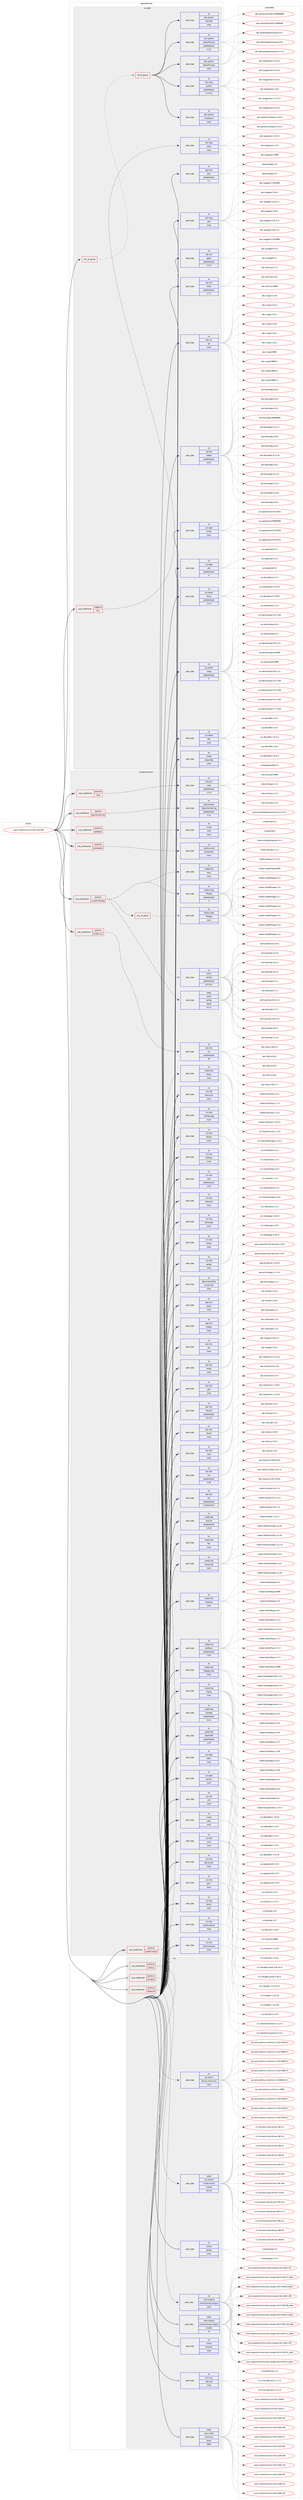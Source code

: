 digraph prolog {

# *************
# Graph options
# *************

newrank=true;
concentrate=true;
compound=true;
graph [rankdir=LR,fontname=Helvetica,fontsize=10,ranksep=1.5];#, ranksep=2.5, nodesep=0.2];
edge  [arrowhead=vee];
node  [fontname=Helvetica,fontsize=10];

# **********
# The ebuild
# **********

subgraph cluster_leftcol {
color=gray;
rank=same;
label=<<i>ebuild</i>>;
id [label="www-client/chromium-65.0.3325.88", color=red, width=4, href="../www-client/chromium-65.0.3325.88.svg"];
}

# ****************
# The dependencies
# ****************

subgraph cluster_midcol {
color=gray;
label=<<i>dependencies</i>>;
subgraph cluster_compile {
fillcolor="#eeeeee";
style=filled;
label=<<i>compile</i>>;
subgraph any75 {
dependency7224 [label=<<TABLE BORDER="0" CELLBORDER="1" CELLSPACING="0" CELLPADDING="4"><TR><TD CELLPADDING="10">any_of_group</TD></TR></TABLE>>, shape=none, color=red];subgraph all25 {
dependency7225 [label=<<TABLE BORDER="0" CELLBORDER="1" CELLSPACING="0" CELLPADDING="4"><TR><TD CELLPADDING="10">all_of_group</TD></TR></TABLE>>, shape=none, color=red];subgraph pack6310 {
dependency7226 [label=<<TABLE BORDER="0" CELLBORDER="1" CELLSPACING="0" CELLPADDING="4" WIDTH="220"><TR><TD ROWSPAN="6" CELLPADDING="30">pack_dep</TD></TR><TR><TD WIDTH="110">no</TD></TR><TR><TD>dev-lang</TD></TR><TR><TD>python</TD></TR><TR><TD>greaterequal</TD></TR><TR><TD>2.7.5-r2</TD></TR></TABLE>>, shape=none, color=blue];
}
dependency7225:e -> dependency7226:w [weight=20,style="solid",arrowhead="inv"];
subgraph pack6311 {
dependency7227 [label=<<TABLE BORDER="0" CELLBORDER="1" CELLSPACING="0" CELLPADDING="4" WIDTH="220"><TR><TD ROWSPAN="6" CELLPADDING="30">pack_dep</TD></TR><TR><TD WIDTH="110">no</TD></TR><TR><TD>dev-python</TD></TR><TR><TD>beautifulsoup</TD></TR><TR><TD>none</TD></TR><TR><TD></TD></TR></TABLE>>, shape=none, color=blue];
}
dependency7225:e -> dependency7227:w [weight=20,style="solid",arrowhead="inv"];
subgraph pack6312 {
dependency7228 [label=<<TABLE BORDER="0" CELLBORDER="1" CELLSPACING="0" CELLPADDING="4" WIDTH="220"><TR><TD ROWSPAN="6" CELLPADDING="30">pack_dep</TD></TR><TR><TD WIDTH="110">no</TD></TR><TR><TD>dev-python</TD></TR><TR><TD>beautifulsoup</TD></TR><TR><TD>greaterequal</TD></TR><TR><TD>4.3.2</TD></TR></TABLE>>, shape=none, color=blue];
}
dependency7225:e -> dependency7228:w [weight=20,style="solid",arrowhead="inv"];
subgraph pack6313 {
dependency7229 [label=<<TABLE BORDER="0" CELLBORDER="1" CELLSPACING="0" CELLPADDING="4" WIDTH="220"><TR><TD ROWSPAN="6" CELLPADDING="30">pack_dep</TD></TR><TR><TD WIDTH="110">no</TD></TR><TR><TD>dev-python</TD></TR><TR><TD>html5lib</TD></TR><TR><TD>none</TD></TR><TR><TD></TD></TR></TABLE>>, shape=none, color=blue];
}
dependency7225:e -> dependency7229:w [weight=20,style="solid",arrowhead="inv"];
subgraph pack6314 {
dependency7230 [label=<<TABLE BORDER="0" CELLBORDER="1" CELLSPACING="0" CELLPADDING="4" WIDTH="220"><TR><TD ROWSPAN="6" CELLPADDING="30">pack_dep</TD></TR><TR><TD WIDTH="110">no</TD></TR><TR><TD>dev-python</TD></TR><TR><TD>simplejson</TD></TR><TR><TD>none</TD></TR><TR><TD></TD></TR></TABLE>>, shape=none, color=blue];
}
dependency7225:e -> dependency7230:w [weight=20,style="solid",arrowhead="inv"];
}
dependency7224:e -> dependency7225:w [weight=20,style="dotted",arrowhead="oinv"];
}
id:e -> dependency7224:w [weight=20,style="solid",arrowhead="vee"];
subgraph cond817 {
dependency7231 [label=<<TABLE BORDER="0" CELLBORDER="1" CELLSPACING="0" CELLPADDING="4"><TR><TD ROWSPAN="3" CELLPADDING="10">use_conditional</TD></TR><TR><TD>negative</TD></TR><TR><TD>arm</TD></TR></TABLE>>, shape=none, color=red];
subgraph pack6315 {
dependency7232 [label=<<TABLE BORDER="0" CELLBORDER="1" CELLSPACING="0" CELLPADDING="4" WIDTH="220"><TR><TD ROWSPAN="6" CELLPADDING="30">pack_dep</TD></TR><TR><TD WIDTH="110">no</TD></TR><TR><TD>dev-lang</TD></TR><TR><TD>yasm</TD></TR><TR><TD>none</TD></TR><TR><TD></TD></TR></TABLE>>, shape=none, color=blue];
}
dependency7231:e -> dependency7232:w [weight=20,style="dashed",arrowhead="vee"];
}
id:e -> dependency7231:w [weight=20,style="solid",arrowhead="vee"];
subgraph pack6316 {
dependency7233 [label=<<TABLE BORDER="0" CELLBORDER="1" CELLSPACING="0" CELLPADDING="4" WIDTH="220"><TR><TD ROWSPAN="6" CELLPADDING="30">pack_dep</TD></TR><TR><TD WIDTH="110">no</TD></TR><TR><TD>app-arch</TD></TR><TR><TD>gzip</TD></TR><TR><TD>greaterequal</TD></TR><TR><TD>1.7</TD></TR></TABLE>>, shape=none, color=blue];
}
id:e -> dependency7233:w [weight=20,style="solid",arrowhead="vee"];
subgraph pack6317 {
dependency7234 [label=<<TABLE BORDER="0" CELLBORDER="1" CELLSPACING="0" CELLPADDING="4" WIDTH="220"><TR><TD ROWSPAN="6" CELLPADDING="30">pack_dep</TD></TR><TR><TD WIDTH="110">no</TD></TR><TR><TD>dev-lang</TD></TR><TR><TD>perl</TD></TR><TR><TD>none</TD></TR><TR><TD></TD></TR></TABLE>>, shape=none, color=blue];
}
id:e -> dependency7234:w [weight=20,style="solid",arrowhead="vee"];
subgraph pack6318 {
dependency7235 [label=<<TABLE BORDER="0" CELLBORDER="1" CELLSPACING="0" CELLPADDING="4" WIDTH="220"><TR><TD ROWSPAN="6" CELLPADDING="30">pack_dep</TD></TR><TR><TD WIDTH="110">no</TD></TR><TR><TD>dev-util</TD></TR><TR><TD>gperf</TD></TR><TR><TD>greaterequal</TD></TR><TR><TD>3.0.3</TD></TR></TABLE>>, shape=none, color=blue];
}
id:e -> dependency7235:w [weight=20,style="solid",arrowhead="vee"];
subgraph pack6319 {
dependency7236 [label=<<TABLE BORDER="0" CELLBORDER="1" CELLSPACING="0" CELLPADDING="4" WIDTH="220"><TR><TD ROWSPAN="6" CELLPADDING="30">pack_dep</TD></TR><TR><TD WIDTH="110">no</TD></TR><TR><TD>dev-util</TD></TR><TR><TD>ninja</TD></TR><TR><TD>greaterequal</TD></TR><TR><TD>1.7.2</TD></TR></TABLE>>, shape=none, color=blue];
}
id:e -> dependency7236:w [weight=20,style="solid",arrowhead="vee"];
subgraph pack6320 {
dependency7237 [label=<<TABLE BORDER="0" CELLBORDER="1" CELLSPACING="0" CELLPADDING="4" WIDTH="220"><TR><TD ROWSPAN="6" CELLPADDING="30">pack_dep</TD></TR><TR><TD WIDTH="110">no</TD></TR><TR><TD>dev-vcs</TD></TR><TR><TD>git</TD></TR><TR><TD>none</TD></TR><TR><TD></TD></TR></TABLE>>, shape=none, color=blue];
}
id:e -> dependency7237:w [weight=20,style="solid",arrowhead="vee"];
subgraph pack6321 {
dependency7238 [label=<<TABLE BORDER="0" CELLBORDER="1" CELLSPACING="0" CELLPADDING="4" WIDTH="220"><TR><TD ROWSPAN="6" CELLPADDING="30">pack_dep</TD></TR><TR><TD WIDTH="110">no</TD></TR><TR><TD>net-libs</TD></TR><TR><TD>nodejs</TD></TR><TR><TD>greaterequal</TD></TR><TR><TD>6.9.4</TD></TR></TABLE>>, shape=none, color=blue];
}
id:e -> dependency7238:w [weight=20,style="solid",arrowhead="vee"];
subgraph pack6322 {
dependency7239 [label=<<TABLE BORDER="0" CELLBORDER="1" CELLSPACING="0" CELLPADDING="4" WIDTH="220"><TR><TD ROWSPAN="6" CELLPADDING="30">pack_dep</TD></TR><TR><TD WIDTH="110">no</TD></TR><TR><TD>sys-apps</TD></TR><TR><TD>hwids</TD></TR><TR><TD>none</TD></TR><TR><TD></TD></TR></TABLE>>, shape=none, color=blue];
}
id:e -> dependency7239:w [weight=20,style="solid",arrowhead="vee"];
subgraph pack6323 {
dependency7240 [label=<<TABLE BORDER="0" CELLBORDER="1" CELLSPACING="0" CELLPADDING="4" WIDTH="220"><TR><TD ROWSPAN="6" CELLPADDING="30">pack_dep</TD></TR><TR><TD WIDTH="110">no</TD></TR><TR><TD>sys-apps</TD></TR><TR><TD>sed</TD></TR><TR><TD>greaterequal</TD></TR><TR><TD>4</TD></TR></TABLE>>, shape=none, color=blue];
}
id:e -> dependency7240:w [weight=20,style="solid",arrowhead="vee"];
subgraph pack6324 {
dependency7241 [label=<<TABLE BORDER="0" CELLBORDER="1" CELLSPACING="0" CELLPADDING="4" WIDTH="220"><TR><TD ROWSPAN="6" CELLPADDING="30">pack_dep</TD></TR><TR><TD WIDTH="110">no</TD></TR><TR><TD>sys-devel</TD></TR><TR><TD>bison</TD></TR><TR><TD>greaterequal</TD></TR><TR><TD>2.4.3</TD></TR></TABLE>>, shape=none, color=blue];
}
id:e -> dependency7241:w [weight=20,style="solid",arrowhead="vee"];
subgraph pack6325 {
dependency7242 [label=<<TABLE BORDER="0" CELLBORDER="1" CELLSPACING="0" CELLPADDING="4" WIDTH="220"><TR><TD ROWSPAN="6" CELLPADDING="30">pack_dep</TD></TR><TR><TD WIDTH="110">no</TD></TR><TR><TD>sys-devel</TD></TR><TR><TD>clang</TD></TR><TR><TD>greaterequal</TD></TR><TR><TD>5</TD></TR></TABLE>>, shape=none, color=blue];
}
id:e -> dependency7242:w [weight=20,style="solid",arrowhead="vee"];
subgraph pack6326 {
dependency7243 [label=<<TABLE BORDER="0" CELLBORDER="1" CELLSPACING="0" CELLPADDING="4" WIDTH="220"><TR><TD ROWSPAN="6" CELLPADDING="30">pack_dep</TD></TR><TR><TD WIDTH="110">no</TD></TR><TR><TD>sys-devel</TD></TR><TR><TD>flex</TD></TR><TR><TD>none</TD></TR><TR><TD></TD></TR></TABLE>>, shape=none, color=blue];
}
id:e -> dependency7243:w [weight=20,style="solid",arrowhead="vee"];
subgraph pack6327 {
dependency7244 [label=<<TABLE BORDER="0" CELLBORDER="1" CELLSPACING="0" CELLPADDING="4" WIDTH="220"><TR><TD ROWSPAN="6" CELLPADDING="30">pack_dep</TD></TR><TR><TD WIDTH="110">no</TD></TR><TR><TD>virtual</TD></TR><TR><TD>pkgconfig</TD></TR><TR><TD>none</TD></TR><TR><TD></TD></TR></TABLE>>, shape=none, color=blue];
}
id:e -> dependency7244:w [weight=20,style="solid",arrowhead="vee"];
}
subgraph cluster_compileandrun {
fillcolor="#eeeeee";
style=filled;
label=<<i>compile and run</i>>;
subgraph cond818 {
dependency7245 [label=<<TABLE BORDER="0" CELLBORDER="1" CELLSPACING="0" CELLPADDING="4"><TR><TD ROWSPAN="3" CELLPADDING="10">use_conditional</TD></TR><TR><TD>positive</TD></TR><TR><TD>cups</TD></TR></TABLE>>, shape=none, color=red];
subgraph pack6328 {
dependency7246 [label=<<TABLE BORDER="0" CELLBORDER="1" CELLSPACING="0" CELLPADDING="4" WIDTH="220"><TR><TD ROWSPAN="6" CELLPADDING="30">pack_dep</TD></TR><TR><TD WIDTH="110">no</TD></TR><TR><TD>net-print</TD></TR><TR><TD>cups</TD></TR><TR><TD>greaterequal</TD></TR><TR><TD>1.3.11</TD></TR></TABLE>>, shape=none, color=blue];
}
dependency7245:e -> dependency7246:w [weight=20,style="dashed",arrowhead="vee"];
}
id:e -> dependency7245:w [weight=20,style="solid",arrowhead="odotvee"];
subgraph cond819 {
dependency7247 [label=<<TABLE BORDER="0" CELLBORDER="1" CELLSPACING="0" CELLPADDING="4"><TR><TD ROWSPAN="3" CELLPADDING="10">use_conditional</TD></TR><TR><TD>positive</TD></TR><TR><TD>gnome-keyring</TD></TR></TABLE>>, shape=none, color=red];
subgraph pack6329 {
dependency7248 [label=<<TABLE BORDER="0" CELLBORDER="1" CELLSPACING="0" CELLPADDING="4" WIDTH="220"><TR><TD ROWSPAN="6" CELLPADDING="30">pack_dep</TD></TR><TR><TD WIDTH="110">no</TD></TR><TR><TD>gnome-base</TD></TR><TR><TD>libgnome-keyring</TD></TR><TR><TD>greaterequal</TD></TR><TR><TD>3.12</TD></TR></TABLE>>, shape=none, color=blue];
}
dependency7247:e -> dependency7248:w [weight=20,style="dashed",arrowhead="vee"];
}
id:e -> dependency7247:w [weight=20,style="solid",arrowhead="odotvee"];
subgraph cond820 {
dependency7249 [label=<<TABLE BORDER="0" CELLBORDER="1" CELLSPACING="0" CELLPADDING="4"><TR><TD ROWSPAN="3" CELLPADDING="10">use_conditional</TD></TR><TR><TD>positive</TD></TR><TR><TD>kerberos</TD></TR></TABLE>>, shape=none, color=red];
subgraph pack6330 {
dependency7250 [label=<<TABLE BORDER="0" CELLBORDER="1" CELLSPACING="0" CELLPADDING="4" WIDTH="220"><TR><TD ROWSPAN="6" CELLPADDING="30">pack_dep</TD></TR><TR><TD WIDTH="110">no</TD></TR><TR><TD>virtual</TD></TR><TR><TD>krb5</TD></TR><TR><TD>none</TD></TR><TR><TD></TD></TR></TABLE>>, shape=none, color=blue];
}
dependency7249:e -> dependency7250:w [weight=20,style="dashed",arrowhead="vee"];
}
id:e -> dependency7249:w [weight=20,style="solid",arrowhead="odotvee"];
subgraph cond821 {
dependency7251 [label=<<TABLE BORDER="0" CELLBORDER="1" CELLSPACING="0" CELLPADDING="4"><TR><TD ROWSPAN="3" CELLPADDING="10">use_conditional</TD></TR><TR><TD>positive</TD></TR><TR><TD>pulseaudio</TD></TR></TABLE>>, shape=none, color=red];
subgraph pack6331 {
dependency7252 [label=<<TABLE BORDER="0" CELLBORDER="1" CELLSPACING="0" CELLPADDING="4" WIDTH="220"><TR><TD ROWSPAN="6" CELLPADDING="30">pack_dep</TD></TR><TR><TD WIDTH="110">no</TD></TR><TR><TD>media-sound</TD></TR><TR><TD>pulseaudio</TD></TR><TR><TD>none</TD></TR><TR><TD></TD></TR></TABLE>>, shape=none, color=blue];
}
dependency7251:e -> dependency7252:w [weight=20,style="dashed",arrowhead="vee"];
}
id:e -> dependency7251:w [weight=20,style="solid",arrowhead="odotvee"];
subgraph cond822 {
dependency7253 [label=<<TABLE BORDER="0" CELLBORDER="1" CELLSPACING="0" CELLPADDING="4"><TR><TD ROWSPAN="3" CELLPADDING="10">use_conditional</TD></TR><TR><TD>positive</TD></TR><TR><TD>system-ffmpeg</TD></TR></TABLE>>, shape=none, color=red];
subgraph pack6332 {
dependency7254 [label=<<TABLE BORDER="0" CELLBORDER="1" CELLSPACING="0" CELLPADDING="4" WIDTH="220"><TR><TD ROWSPAN="6" CELLPADDING="30">pack_dep</TD></TR><TR><TD WIDTH="110">no</TD></TR><TR><TD>media-video</TD></TR><TR><TD>ffmpeg</TD></TR><TR><TD>greaterequal</TD></TR><TR><TD>3</TD></TR></TABLE>>, shape=none, color=blue];
}
dependency7253:e -> dependency7254:w [weight=20,style="dashed",arrowhead="vee"];
subgraph any76 {
dependency7255 [label=<<TABLE BORDER="0" CELLBORDER="1" CELLSPACING="0" CELLPADDING="4"><TR><TD CELLPADDING="10">any_of_group</TD></TR></TABLE>>, shape=none, color=red];subgraph pack6333 {
dependency7256 [label=<<TABLE BORDER="0" CELLBORDER="1" CELLSPACING="0" CELLPADDING="4" WIDTH="220"><TR><TD ROWSPAN="6" CELLPADDING="30">pack_dep</TD></TR><TR><TD WIDTH="110">no</TD></TR><TR><TD>media-video</TD></TR><TR><TD>ffmpeg</TD></TR><TR><TD>none</TD></TR><TR><TD></TD></TR></TABLE>>, shape=none, color=blue];
}
dependency7255:e -> dependency7256:w [weight=20,style="dotted",arrowhead="oinv"];
subgraph pack6334 {
dependency7257 [label=<<TABLE BORDER="0" CELLBORDER="1" CELLSPACING="0" CELLPADDING="4" WIDTH="220"><TR><TD ROWSPAN="6" CELLPADDING="30">pack_dep</TD></TR><TR><TD WIDTH="110">no</TD></TR><TR><TD>net-fs</TD></TR><TR><TD>samba</TD></TR><TR><TD>greaterequal</TD></TR><TR><TD>4.5.10-r1</TD></TR></TABLE>>, shape=none, color=blue];
}
dependency7255:e -> dependency7257:w [weight=20,style="dotted",arrowhead="oinv"];
}
dependency7253:e -> dependency7255:w [weight=20,style="dashed",arrowhead="vee"];
subgraph pack6335 {
dependency7258 [label=<<TABLE BORDER="0" CELLBORDER="1" CELLSPACING="0" CELLPADDING="4" WIDTH="220"><TR><TD ROWSPAN="6" CELLPADDING="30">pack_dep</TD></TR><TR><TD WIDTH="110">weak</TD></TR><TR><TD>net-fs</TD></TR><TR><TD>samba</TD></TR><TR><TD>equal</TD></TR><TR><TD>4.5.12</TD></TR></TABLE>>, shape=none, color=blue];
}
dependency7253:e -> dependency7258:w [weight=20,style="dashed",arrowhead="vee"];
subgraph pack6336 {
dependency7259 [label=<<TABLE BORDER="0" CELLBORDER="1" CELLSPACING="0" CELLPADDING="4" WIDTH="220"><TR><TD ROWSPAN="6" CELLPADDING="30">pack_dep</TD></TR><TR><TD WIDTH="110">no</TD></TR><TR><TD>media-libs</TD></TR><TR><TD>opus</TD></TR><TR><TD>none</TD></TR><TR><TD></TD></TR></TABLE>>, shape=none, color=blue];
}
dependency7253:e -> dependency7259:w [weight=20,style="dashed",arrowhead="vee"];
}
id:e -> dependency7253:w [weight=20,style="solid",arrowhead="odotvee"];
subgraph cond823 {
dependency7260 [label=<<TABLE BORDER="0" CELLBORDER="1" CELLSPACING="0" CELLPADDING="4"><TR><TD ROWSPAN="3" CELLPADDING="10">use_conditional</TD></TR><TR><TD>positive</TD></TR><TR><TD>system-icu</TD></TR></TABLE>>, shape=none, color=red];
subgraph pack6337 {
dependency7261 [label=<<TABLE BORDER="0" CELLBORDER="1" CELLSPACING="0" CELLPADDING="4" WIDTH="220"><TR><TD ROWSPAN="6" CELLPADDING="30">pack_dep</TD></TR><TR><TD WIDTH="110">no</TD></TR><TR><TD>dev-libs</TD></TR><TR><TD>icu</TD></TR><TR><TD>greaterequal</TD></TR><TR><TD>59</TD></TR></TABLE>>, shape=none, color=blue];
}
dependency7260:e -> dependency7261:w [weight=20,style="dashed",arrowhead="vee"];
}
id:e -> dependency7260:w [weight=20,style="solid",arrowhead="odotvee"];
subgraph cond824 {
dependency7262 [label=<<TABLE BORDER="0" CELLBORDER="1" CELLSPACING="0" CELLPADDING="4"><TR><TD ROWSPAN="3" CELLPADDING="10">use_conditional</TD></TR><TR><TD>positive</TD></TR><TR><TD>system-libvpx</TD></TR></TABLE>>, shape=none, color=red];
subgraph pack6338 {
dependency7263 [label=<<TABLE BORDER="0" CELLBORDER="1" CELLSPACING="0" CELLPADDING="4" WIDTH="220"><TR><TD ROWSPAN="6" CELLPADDING="30">pack_dep</TD></TR><TR><TD WIDTH="110">no</TD></TR><TR><TD>media-libs</TD></TR><TR><TD>libvpx</TD></TR><TR><TD>none</TD></TR><TR><TD></TD></TR></TABLE>>, shape=none, color=blue];
}
dependency7262:e -> dependency7263:w [weight=20,style="dashed",arrowhead="vee"];
}
id:e -> dependency7262:w [weight=20,style="solid",arrowhead="odotvee"];
subgraph pack6339 {
dependency7264 [label=<<TABLE BORDER="0" CELLBORDER="1" CELLSPACING="0" CELLPADDING="4" WIDTH="220"><TR><TD ROWSPAN="6" CELLPADDING="30">pack_dep</TD></TR><TR><TD WIDTH="110">no</TD></TR><TR><TD>app-accessibility</TD></TR><TR><TD>at-spi2-atk</TD></TR><TR><TD>none</TD></TR><TR><TD></TD></TR></TABLE>>, shape=none, color=blue];
}
id:e -> dependency7264:w [weight=20,style="solid",arrowhead="odotvee"];
subgraph pack6340 {
dependency7265 [label=<<TABLE BORDER="0" CELLBORDER="1" CELLSPACING="0" CELLPADDING="4" WIDTH="220"><TR><TD ROWSPAN="6" CELLPADDING="30">pack_dep</TD></TR><TR><TD WIDTH="110">no</TD></TR><TR><TD>app-arch</TD></TR><TR><TD>bzip2</TD></TR><TR><TD>none</TD></TR><TR><TD></TD></TR></TABLE>>, shape=none, color=blue];
}
id:e -> dependency7265:w [weight=20,style="solid",arrowhead="odotvee"];
subgraph pack6341 {
dependency7266 [label=<<TABLE BORDER="0" CELLBORDER="1" CELLSPACING="0" CELLPADDING="4" WIDTH="220"><TR><TD ROWSPAN="6" CELLPADDING="30">pack_dep</TD></TR><TR><TD WIDTH="110">no</TD></TR><TR><TD>app-arch</TD></TR><TR><TD>snappy</TD></TR><TR><TD>none</TD></TR><TR><TD></TD></TR></TABLE>>, shape=none, color=blue];
}
id:e -> dependency7266:w [weight=20,style="solid",arrowhead="odotvee"];
subgraph pack6342 {
dependency7267 [label=<<TABLE BORDER="0" CELLBORDER="1" CELLSPACING="0" CELLPADDING="4" WIDTH="220"><TR><TD ROWSPAN="6" CELLPADDING="30">pack_dep</TD></TR><TR><TD WIDTH="110">no</TD></TR><TR><TD>dev-libs</TD></TR><TR><TD>atk</TD></TR><TR><TD>none</TD></TR><TR><TD></TD></TR></TABLE>>, shape=none, color=blue];
}
id:e -> dependency7267:w [weight=20,style="solid",arrowhead="odotvee"];
subgraph pack6343 {
dependency7268 [label=<<TABLE BORDER="0" CELLBORDER="1" CELLSPACING="0" CELLPADDING="4" WIDTH="220"><TR><TD ROWSPAN="6" CELLPADDING="30">pack_dep</TD></TR><TR><TD WIDTH="110">no</TD></TR><TR><TD>dev-libs</TD></TR><TR><TD>expat</TD></TR><TR><TD>none</TD></TR><TR><TD></TD></TR></TABLE>>, shape=none, color=blue];
}
id:e -> dependency7268:w [weight=20,style="solid",arrowhead="odotvee"];
subgraph pack6344 {
dependency7269 [label=<<TABLE BORDER="0" CELLBORDER="1" CELLSPACING="0" CELLPADDING="4" WIDTH="220"><TR><TD ROWSPAN="6" CELLPADDING="30">pack_dep</TD></TR><TR><TD WIDTH="110">no</TD></TR><TR><TD>dev-libs</TD></TR><TR><TD>glib</TD></TR><TR><TD>none</TD></TR><TR><TD></TD></TR></TABLE>>, shape=none, color=blue];
}
id:e -> dependency7269:w [weight=20,style="solid",arrowhead="odotvee"];
subgraph pack6345 {
dependency7270 [label=<<TABLE BORDER="0" CELLBORDER="1" CELLSPACING="0" CELLPADDING="4" WIDTH="220"><TR><TD ROWSPAN="6" CELLPADDING="30">pack_dep</TD></TR><TR><TD WIDTH="110">no</TD></TR><TR><TD>dev-libs</TD></TR><TR><TD>libxml2</TD></TR><TR><TD>greaterequal</TD></TR><TR><TD>2.9.4-r3</TD></TR></TABLE>>, shape=none, color=blue];
}
id:e -> dependency7270:w [weight=20,style="solid",arrowhead="odotvee"];
subgraph pack6346 {
dependency7271 [label=<<TABLE BORDER="0" CELLBORDER="1" CELLSPACING="0" CELLPADDING="4" WIDTH="220"><TR><TD ROWSPAN="6" CELLPADDING="30">pack_dep</TD></TR><TR><TD WIDTH="110">no</TD></TR><TR><TD>dev-libs</TD></TR><TR><TD>libxslt</TD></TR><TR><TD>none</TD></TR><TR><TD></TD></TR></TABLE>>, shape=none, color=blue];
}
id:e -> dependency7271:w [weight=20,style="solid",arrowhead="odotvee"];
subgraph pack6347 {
dependency7272 [label=<<TABLE BORDER="0" CELLBORDER="1" CELLSPACING="0" CELLPADDING="4" WIDTH="220"><TR><TD ROWSPAN="6" CELLPADDING="30">pack_dep</TD></TR><TR><TD WIDTH="110">no</TD></TR><TR><TD>dev-libs</TD></TR><TR><TD>nspr</TD></TR><TR><TD>none</TD></TR><TR><TD></TD></TR></TABLE>>, shape=none, color=blue];
}
id:e -> dependency7272:w [weight=20,style="solid",arrowhead="odotvee"];
subgraph pack6348 {
dependency7273 [label=<<TABLE BORDER="0" CELLBORDER="1" CELLSPACING="0" CELLPADDING="4" WIDTH="220"><TR><TD ROWSPAN="6" CELLPADDING="30">pack_dep</TD></TR><TR><TD WIDTH="110">no</TD></TR><TR><TD>dev-libs</TD></TR><TR><TD>nss</TD></TR><TR><TD>greaterequal</TD></TR><TR><TD>3.26</TD></TR></TABLE>>, shape=none, color=blue];
}
id:e -> dependency7273:w [weight=20,style="solid",arrowhead="odotvee"];
subgraph pack6349 {
dependency7274 [label=<<TABLE BORDER="0" CELLBORDER="1" CELLSPACING="0" CELLPADDING="4" WIDTH="220"><TR><TD ROWSPAN="6" CELLPADDING="30">pack_dep</TD></TR><TR><TD WIDTH="110">no</TD></TR><TR><TD>dev-libs</TD></TR><TR><TD>re2</TD></TR><TR><TD>greaterequal</TD></TR><TR><TD>0.2016.05.01</TD></TR></TABLE>>, shape=none, color=blue];
}
id:e -> dependency7274:w [weight=20,style="solid",arrowhead="odotvee"];
subgraph pack6350 {
dependency7275 [label=<<TABLE BORDER="0" CELLBORDER="1" CELLSPACING="0" CELLPADDING="4" WIDTH="220"><TR><TD ROWSPAN="6" CELLPADDING="30">pack_dep</TD></TR><TR><TD WIDTH="110">no</TD></TR><TR><TD>media-libs</TD></TR><TR><TD>alsa-lib</TD></TR><TR><TD>greaterequal</TD></TR><TR><TD>1.0.19</TD></TR></TABLE>>, shape=none, color=blue];
}
id:e -> dependency7275:w [weight=20,style="solid",arrowhead="odotvee"];
subgraph pack6351 {
dependency7276 [label=<<TABLE BORDER="0" CELLBORDER="1" CELLSPACING="0" CELLPADDING="4" WIDTH="220"><TR><TD ROWSPAN="6" CELLPADDING="30">pack_dep</TD></TR><TR><TD WIDTH="110">no</TD></TR><TR><TD>media-libs</TD></TR><TR><TD>flac</TD></TR><TR><TD>none</TD></TR><TR><TD></TD></TR></TABLE>>, shape=none, color=blue];
}
id:e -> dependency7276:w [weight=20,style="solid",arrowhead="odotvee"];
subgraph pack6352 {
dependency7277 [label=<<TABLE BORDER="0" CELLBORDER="1" CELLSPACING="0" CELLPADDING="4" WIDTH="220"><TR><TD ROWSPAN="6" CELLPADDING="30">pack_dep</TD></TR><TR><TD WIDTH="110">no</TD></TR><TR><TD>media-libs</TD></TR><TR><TD>fontconfig</TD></TR><TR><TD>none</TD></TR><TR><TD></TD></TR></TABLE>>, shape=none, color=blue];
}
id:e -> dependency7277:w [weight=20,style="solid",arrowhead="odotvee"];
subgraph pack6353 {
dependency7278 [label=<<TABLE BORDER="0" CELLBORDER="1" CELLSPACING="0" CELLPADDING="4" WIDTH="220"><TR><TD ROWSPAN="6" CELLPADDING="30">pack_dep</TD></TR><TR><TD WIDTH="110">no</TD></TR><TR><TD>media-libs</TD></TR><TR><TD>freetype</TD></TR><TR><TD>none</TD></TR><TR><TD></TD></TR></TABLE>>, shape=none, color=blue];
}
id:e -> dependency7278:w [weight=20,style="solid",arrowhead="odotvee"];
subgraph pack6354 {
dependency7279 [label=<<TABLE BORDER="0" CELLBORDER="1" CELLSPACING="0" CELLPADDING="4" WIDTH="220"><TR><TD ROWSPAN="6" CELLPADDING="30">pack_dep</TD></TR><TR><TD WIDTH="110">no</TD></TR><TR><TD>media-libs</TD></TR><TR><TD>harfbuzz</TD></TR><TR><TD>greaterequal</TD></TR><TR><TD>1.6.0</TD></TR></TABLE>>, shape=none, color=blue];
}
id:e -> dependency7279:w [weight=20,style="solid",arrowhead="odotvee"];
subgraph pack6355 {
dependency7280 [label=<<TABLE BORDER="0" CELLBORDER="1" CELLSPACING="0" CELLPADDING="4" WIDTH="220"><TR><TD ROWSPAN="6" CELLPADDING="30">pack_dep</TD></TR><TR><TD WIDTH="110">no</TD></TR><TR><TD>media-libs</TD></TR><TR><TD>libjpeg-turbo</TD></TR><TR><TD>none</TD></TR><TR><TD></TD></TR></TABLE>>, shape=none, color=blue];
}
id:e -> dependency7280:w [weight=20,style="solid",arrowhead="odotvee"];
subgraph pack6356 {
dependency7281 [label=<<TABLE BORDER="0" CELLBORDER="1" CELLSPACING="0" CELLPADDING="4" WIDTH="220"><TR><TD ROWSPAN="6" CELLPADDING="30">pack_dep</TD></TR><TR><TD WIDTH="110">no</TD></TR><TR><TD>media-libs</TD></TR><TR><TD>libpng</TD></TR><TR><TD>none</TD></TR><TR><TD></TD></TR></TABLE>>, shape=none, color=blue];
}
id:e -> dependency7281:w [weight=20,style="solid",arrowhead="odotvee"];
subgraph pack6357 {
dependency7282 [label=<<TABLE BORDER="0" CELLBORDER="1" CELLSPACING="0" CELLPADDING="4" WIDTH="220"><TR><TD ROWSPAN="6" CELLPADDING="30">pack_dep</TD></TR><TR><TD WIDTH="110">no</TD></TR><TR><TD>media-libs</TD></TR><TR><TD>libwebp</TD></TR><TR><TD>greaterequal</TD></TR><TR><TD>0.4.0</TD></TR></TABLE>>, shape=none, color=blue];
}
id:e -> dependency7282:w [weight=20,style="solid",arrowhead="odotvee"];
subgraph pack6358 {
dependency7283 [label=<<TABLE BORDER="0" CELLBORDER="1" CELLSPACING="0" CELLPADDING="4" WIDTH="220"><TR><TD ROWSPAN="6" CELLPADDING="30">pack_dep</TD></TR><TR><TD WIDTH="110">no</TD></TR><TR><TD>media-libs</TD></TR><TR><TD>openh264</TD></TR><TR><TD>greaterequal</TD></TR><TR><TD>1.6.0</TD></TR></TABLE>>, shape=none, color=blue];
}
id:e -> dependency7283:w [weight=20,style="solid",arrowhead="odotvee"];
subgraph pack6359 {
dependency7284 [label=<<TABLE BORDER="0" CELLBORDER="1" CELLSPACING="0" CELLPADDING="4" WIDTH="220"><TR><TD ROWSPAN="6" CELLPADDING="30">pack_dep</TD></TR><TR><TD WIDTH="110">no</TD></TR><TR><TD>sys-apps</TD></TR><TR><TD>dbus</TD></TR><TR><TD>none</TD></TR><TR><TD></TD></TR></TABLE>>, shape=none, color=blue];
}
id:e -> dependency7284:w [weight=20,style="solid",arrowhead="odotvee"];
subgraph pack6360 {
dependency7285 [label=<<TABLE BORDER="0" CELLBORDER="1" CELLSPACING="0" CELLPADDING="4" WIDTH="220"><TR><TD ROWSPAN="6" CELLPADDING="30">pack_dep</TD></TR><TR><TD WIDTH="110">no</TD></TR><TR><TD>sys-apps</TD></TR><TR><TD>pciutils</TD></TR><TR><TD>none</TD></TR><TR><TD></TD></TR></TABLE>>, shape=none, color=blue];
}
id:e -> dependency7285:w [weight=20,style="solid",arrowhead="odotvee"];
subgraph pack6361 {
dependency7286 [label=<<TABLE BORDER="0" CELLBORDER="1" CELLSPACING="0" CELLPADDING="4" WIDTH="220"><TR><TD ROWSPAN="6" CELLPADDING="30">pack_dep</TD></TR><TR><TD WIDTH="110">no</TD></TR><TR><TD>sys-libs</TD></TR><TR><TD>zlib</TD></TR><TR><TD>none</TD></TR><TR><TD></TD></TR></TABLE>>, shape=none, color=blue];
}
id:e -> dependency7286:w [weight=20,style="solid",arrowhead="odotvee"];
subgraph pack6362 {
dependency7287 [label=<<TABLE BORDER="0" CELLBORDER="1" CELLSPACING="0" CELLPADDING="4" WIDTH="220"><TR><TD ROWSPAN="6" CELLPADDING="30">pack_dep</TD></TR><TR><TD WIDTH="110">no</TD></TR><TR><TD>virtual</TD></TR><TR><TD>udev</TD></TR><TR><TD>none</TD></TR><TR><TD></TD></TR></TABLE>>, shape=none, color=blue];
}
id:e -> dependency7287:w [weight=20,style="solid",arrowhead="odotvee"];
subgraph pack6363 {
dependency7288 [label=<<TABLE BORDER="0" CELLBORDER="1" CELLSPACING="0" CELLPADDING="4" WIDTH="220"><TR><TD ROWSPAN="6" CELLPADDING="30">pack_dep</TD></TR><TR><TD WIDTH="110">no</TD></TR><TR><TD>x11-libs</TD></TR><TR><TD>cairo</TD></TR><TR><TD>none</TD></TR><TR><TD></TD></TR></TABLE>>, shape=none, color=blue];
}
id:e -> dependency7288:w [weight=20,style="solid",arrowhead="odotvee"];
subgraph pack6364 {
dependency7289 [label=<<TABLE BORDER="0" CELLBORDER="1" CELLSPACING="0" CELLPADDING="4" WIDTH="220"><TR><TD ROWSPAN="6" CELLPADDING="30">pack_dep</TD></TR><TR><TD WIDTH="110">no</TD></TR><TR><TD>x11-libs</TD></TR><TR><TD>gdk-pixbuf</TD></TR><TR><TD>none</TD></TR><TR><TD></TD></TR></TABLE>>, shape=none, color=blue];
}
id:e -> dependency7289:w [weight=20,style="solid",arrowhead="odotvee"];
subgraph pack6365 {
dependency7290 [label=<<TABLE BORDER="0" CELLBORDER="1" CELLSPACING="0" CELLPADDING="4" WIDTH="220"><TR><TD ROWSPAN="6" CELLPADDING="30">pack_dep</TD></TR><TR><TD WIDTH="110">no</TD></TR><TR><TD>x11-libs</TD></TR><TR><TD>gtk+</TD></TR><TR><TD>none</TD></TR><TR><TD></TD></TR></TABLE>>, shape=none, color=blue];
}
id:e -> dependency7290:w [weight=20,style="solid",arrowhead="odotvee"];
subgraph pack6366 {
dependency7291 [label=<<TABLE BORDER="0" CELLBORDER="1" CELLSPACING="0" CELLPADDING="4" WIDTH="220"><TR><TD ROWSPAN="6" CELLPADDING="30">pack_dep</TD></TR><TR><TD WIDTH="110">no</TD></TR><TR><TD>x11-libs</TD></TR><TR><TD>libX11</TD></TR><TR><TD>none</TD></TR><TR><TD></TD></TR></TABLE>>, shape=none, color=blue];
}
id:e -> dependency7291:w [weight=20,style="solid",arrowhead="odotvee"];
subgraph pack6367 {
dependency7292 [label=<<TABLE BORDER="0" CELLBORDER="1" CELLSPACING="0" CELLPADDING="4" WIDTH="220"><TR><TD ROWSPAN="6" CELLPADDING="30">pack_dep</TD></TR><TR><TD WIDTH="110">no</TD></TR><TR><TD>x11-libs</TD></TR><TR><TD>libXScrnSaver</TD></TR><TR><TD>none</TD></TR><TR><TD></TD></TR></TABLE>>, shape=none, color=blue];
}
id:e -> dependency7292:w [weight=20,style="solid",arrowhead="odotvee"];
subgraph pack6368 {
dependency7293 [label=<<TABLE BORDER="0" CELLBORDER="1" CELLSPACING="0" CELLPADDING="4" WIDTH="220"><TR><TD ROWSPAN="6" CELLPADDING="30">pack_dep</TD></TR><TR><TD WIDTH="110">no</TD></TR><TR><TD>x11-libs</TD></TR><TR><TD>libXcomposite</TD></TR><TR><TD>none</TD></TR><TR><TD></TD></TR></TABLE>>, shape=none, color=blue];
}
id:e -> dependency7293:w [weight=20,style="solid",arrowhead="odotvee"];
subgraph pack6369 {
dependency7294 [label=<<TABLE BORDER="0" CELLBORDER="1" CELLSPACING="0" CELLPADDING="4" WIDTH="220"><TR><TD ROWSPAN="6" CELLPADDING="30">pack_dep</TD></TR><TR><TD WIDTH="110">no</TD></TR><TR><TD>x11-libs</TD></TR><TR><TD>libXcursor</TD></TR><TR><TD>none</TD></TR><TR><TD></TD></TR></TABLE>>, shape=none, color=blue];
}
id:e -> dependency7294:w [weight=20,style="solid",arrowhead="odotvee"];
subgraph pack6370 {
dependency7295 [label=<<TABLE BORDER="0" CELLBORDER="1" CELLSPACING="0" CELLPADDING="4" WIDTH="220"><TR><TD ROWSPAN="6" CELLPADDING="30">pack_dep</TD></TR><TR><TD WIDTH="110">no</TD></TR><TR><TD>x11-libs</TD></TR><TR><TD>libXdamage</TD></TR><TR><TD>none</TD></TR><TR><TD></TD></TR></TABLE>>, shape=none, color=blue];
}
id:e -> dependency7295:w [weight=20,style="solid",arrowhead="odotvee"];
subgraph pack6371 {
dependency7296 [label=<<TABLE BORDER="0" CELLBORDER="1" CELLSPACING="0" CELLPADDING="4" WIDTH="220"><TR><TD ROWSPAN="6" CELLPADDING="30">pack_dep</TD></TR><TR><TD WIDTH="110">no</TD></TR><TR><TD>x11-libs</TD></TR><TR><TD>libXext</TD></TR><TR><TD>none</TD></TR><TR><TD></TD></TR></TABLE>>, shape=none, color=blue];
}
id:e -> dependency7296:w [weight=20,style="solid",arrowhead="odotvee"];
subgraph pack6372 {
dependency7297 [label=<<TABLE BORDER="0" CELLBORDER="1" CELLSPACING="0" CELLPADDING="4" WIDTH="220"><TR><TD ROWSPAN="6" CELLPADDING="30">pack_dep</TD></TR><TR><TD WIDTH="110">no</TD></TR><TR><TD>x11-libs</TD></TR><TR><TD>libXfixes</TD></TR><TR><TD>none</TD></TR><TR><TD></TD></TR></TABLE>>, shape=none, color=blue];
}
id:e -> dependency7297:w [weight=20,style="solid",arrowhead="odotvee"];
subgraph pack6373 {
dependency7298 [label=<<TABLE BORDER="0" CELLBORDER="1" CELLSPACING="0" CELLPADDING="4" WIDTH="220"><TR><TD ROWSPAN="6" CELLPADDING="30">pack_dep</TD></TR><TR><TD WIDTH="110">no</TD></TR><TR><TD>x11-libs</TD></TR><TR><TD>libXi</TD></TR><TR><TD>greaterequal</TD></TR><TR><TD>1.6.0</TD></TR></TABLE>>, shape=none, color=blue];
}
id:e -> dependency7298:w [weight=20,style="solid",arrowhead="odotvee"];
subgraph pack6374 {
dependency7299 [label=<<TABLE BORDER="0" CELLBORDER="1" CELLSPACING="0" CELLPADDING="4" WIDTH="220"><TR><TD ROWSPAN="6" CELLPADDING="30">pack_dep</TD></TR><TR><TD WIDTH="110">no</TD></TR><TR><TD>x11-libs</TD></TR><TR><TD>libXrandr</TD></TR><TR><TD>none</TD></TR><TR><TD></TD></TR></TABLE>>, shape=none, color=blue];
}
id:e -> dependency7299:w [weight=20,style="solid",arrowhead="odotvee"];
subgraph pack6375 {
dependency7300 [label=<<TABLE BORDER="0" CELLBORDER="1" CELLSPACING="0" CELLPADDING="4" WIDTH="220"><TR><TD ROWSPAN="6" CELLPADDING="30">pack_dep</TD></TR><TR><TD WIDTH="110">no</TD></TR><TR><TD>x11-libs</TD></TR><TR><TD>libXrender</TD></TR><TR><TD>none</TD></TR><TR><TD></TD></TR></TABLE>>, shape=none, color=blue];
}
id:e -> dependency7300:w [weight=20,style="solid",arrowhead="odotvee"];
subgraph pack6376 {
dependency7301 [label=<<TABLE BORDER="0" CELLBORDER="1" CELLSPACING="0" CELLPADDING="4" WIDTH="220"><TR><TD ROWSPAN="6" CELLPADDING="30">pack_dep</TD></TR><TR><TD WIDTH="110">no</TD></TR><TR><TD>x11-libs</TD></TR><TR><TD>libXtst</TD></TR><TR><TD>none</TD></TR><TR><TD></TD></TR></TABLE>>, shape=none, color=blue];
}
id:e -> dependency7301:w [weight=20,style="solid",arrowhead="odotvee"];
subgraph pack6377 {
dependency7302 [label=<<TABLE BORDER="0" CELLBORDER="1" CELLSPACING="0" CELLPADDING="4" WIDTH="220"><TR><TD ROWSPAN="6" CELLPADDING="30">pack_dep</TD></TR><TR><TD WIDTH="110">no</TD></TR><TR><TD>x11-libs</TD></TR><TR><TD>pango</TD></TR><TR><TD>none</TD></TR><TR><TD></TD></TR></TABLE>>, shape=none, color=blue];
}
id:e -> dependency7302:w [weight=20,style="solid",arrowhead="odotvee"];
}
subgraph cluster_run {
fillcolor="#eeeeee";
style=filled;
label=<<i>run</i>>;
subgraph cond825 {
dependency7303 [label=<<TABLE BORDER="0" CELLBORDER="1" CELLSPACING="0" CELLPADDING="4"><TR><TD ROWSPAN="3" CELLPADDING="10">use_conditional</TD></TR><TR><TD>positive</TD></TR><TR><TD>selinux</TD></TR></TABLE>>, shape=none, color=red];
subgraph pack6378 {
dependency7304 [label=<<TABLE BORDER="0" CELLBORDER="1" CELLSPACING="0" CELLPADDING="4" WIDTH="220"><TR><TD ROWSPAN="6" CELLPADDING="30">pack_dep</TD></TR><TR><TD WIDTH="110">no</TD></TR><TR><TD>sec-policy</TD></TR><TR><TD>selinux-chromium</TD></TR><TR><TD>none</TD></TR><TR><TD></TD></TR></TABLE>>, shape=none, color=blue];
}
dependency7303:e -> dependency7304:w [weight=20,style="dashed",arrowhead="vee"];
}
id:e -> dependency7303:w [weight=20,style="solid",arrowhead="odot"];
subgraph cond826 {
dependency7305 [label=<<TABLE BORDER="0" CELLBORDER="1" CELLSPACING="0" CELLPADDING="4"><TR><TD ROWSPAN="3" CELLPADDING="10">use_conditional</TD></TR><TR><TD>positive</TD></TR><TR><TD>tcmalloc</TD></TR></TABLE>>, shape=none, color=red];
subgraph pack6379 {
dependency7306 [label=<<TABLE BORDER="0" CELLBORDER="1" CELLSPACING="0" CELLPADDING="4" WIDTH="220"><TR><TD ROWSPAN="6" CELLPADDING="30">pack_dep</TD></TR><TR><TD WIDTH="110">weak</TD></TR><TR><TD>x11-drivers</TD></TR><TR><TD>nvidia-drivers</TD></TR><TR><TD>smaller</TD></TR><TR><TD>331.20</TD></TR></TABLE>>, shape=none, color=blue];
}
dependency7305:e -> dependency7306:w [weight=20,style="dashed",arrowhead="vee"];
}
id:e -> dependency7305:w [weight=20,style="solid",arrowhead="odot"];
subgraph cond827 {
dependency7307 [label=<<TABLE BORDER="0" CELLBORDER="1" CELLSPACING="0" CELLPADDING="4"><TR><TD ROWSPAN="3" CELLPADDING="10">use_conditional</TD></TR><TR><TD>positive</TD></TR><TR><TD>widevine</TD></TR></TABLE>>, shape=none, color=red];
subgraph pack6380 {
dependency7308 [label=<<TABLE BORDER="0" CELLBORDER="1" CELLSPACING="0" CELLPADDING="4" WIDTH="220"><TR><TD ROWSPAN="6" CELLPADDING="30">pack_dep</TD></TR><TR><TD WIDTH="110">no</TD></TR><TR><TD>www-plugins</TD></TR><TR><TD>chrome-binary-plugins</TD></TR><TR><TD>none</TD></TR><TR><TD></TD></TR></TABLE>>, shape=none, color=blue];
}
dependency7307:e -> dependency7308:w [weight=20,style="dashed",arrowhead="vee"];
}
id:e -> dependency7307:w [weight=20,style="solid",arrowhead="odot"];
subgraph pack6381 {
dependency7309 [label=<<TABLE BORDER="0" CELLBORDER="1" CELLSPACING="0" CELLPADDING="4" WIDTH="220"><TR><TD ROWSPAN="6" CELLPADDING="30">pack_dep</TD></TR><TR><TD WIDTH="110">no</TD></TR><TR><TD>virtual</TD></TR><TR><TD>opengl</TD></TR><TR><TD>none</TD></TR><TR><TD></TD></TR></TABLE>>, shape=none, color=blue];
}
id:e -> dependency7309:w [weight=20,style="solid",arrowhead="odot"];
subgraph pack6382 {
dependency7310 [label=<<TABLE BORDER="0" CELLBORDER="1" CELLSPACING="0" CELLPADDING="4" WIDTH="220"><TR><TD ROWSPAN="6" CELLPADDING="30">pack_dep</TD></TR><TR><TD WIDTH="110">no</TD></TR><TR><TD>virtual</TD></TR><TR><TD>ttf-fonts</TD></TR><TR><TD>none</TD></TR><TR><TD></TD></TR></TABLE>>, shape=none, color=blue];
}
id:e -> dependency7310:w [weight=20,style="solid",arrowhead="odot"];
subgraph pack6383 {
dependency7311 [label=<<TABLE BORDER="0" CELLBORDER="1" CELLSPACING="0" CELLPADDING="4" WIDTH="220"><TR><TD ROWSPAN="6" CELLPADDING="30">pack_dep</TD></TR><TR><TD WIDTH="110">no</TD></TR><TR><TD>x11-misc</TD></TR><TR><TD>xdg-utils</TD></TR><TR><TD>none</TD></TR><TR><TD></TD></TR></TABLE>>, shape=none, color=blue];
}
id:e -> dependency7311:w [weight=20,style="solid",arrowhead="odot"];
subgraph pack6384 {
dependency7312 [label=<<TABLE BORDER="0" CELLBORDER="1" CELLSPACING="0" CELLPADDING="4" WIDTH="220"><TR><TD ROWSPAN="6" CELLPADDING="30">pack_dep</TD></TR><TR><TD WIDTH="110">weak</TD></TR><TR><TD>www-client</TD></TR><TR><TD>chromium</TD></TR><TR><TD>equal</TD></TR><TR><TD>9999</TD></TR></TABLE>>, shape=none, color=blue];
}
id:e -> dependency7312:w [weight=20,style="solid",arrowhead="odot"];
subgraph pack6385 {
dependency7313 [label=<<TABLE BORDER="0" CELLBORDER="1" CELLSPACING="0" CELLPADDING="4" WIDTH="220"><TR><TD ROWSPAN="6" CELLPADDING="30">pack_dep</TD></TR><TR><TD WIDTH="110">weak</TD></TR><TR><TD>www-plugins</TD></TR><TR><TD>chrome-binary-plugins</TD></TR><TR><TD>smaller</TD></TR><TR><TD>57</TD></TR></TABLE>>, shape=none, color=blue];
}
id:e -> dependency7313:w [weight=20,style="solid",arrowhead="odot"];
}
}

# **************
# The candidates
# **************

subgraph cluster_choices {
rank=same;
color=gray;
label=<<i>candidates</i>>;

subgraph choice6310 {
color=black;
nodesep=1;
choice100101118451089711010347112121116104111110455046554649524511449 [label="dev-lang/python-2.7.14-r1", color=red, width=4,href="../dev-lang/python-2.7.14-r1.svg"];
choice1001011184510897110103471121211161041111104551465246534511449 [label="dev-lang/python-3.4.5-r1", color=red, width=4,href="../dev-lang/python-3.4.5-r1.svg"];
choice1001011184510897110103471121211161041111104551465246544511449 [label="dev-lang/python-3.4.6-r1", color=red, width=4,href="../dev-lang/python-3.4.6-r1.svg"];
choice1001011184510897110103471121211161041111104551465346524511449 [label="dev-lang/python-3.5.4-r1", color=red, width=4,href="../dev-lang/python-3.5.4-r1.svg"];
choice1001011184510897110103471121211161041111104551465446514511449 [label="dev-lang/python-3.6.3-r1", color=red, width=4,href="../dev-lang/python-3.6.3-r1.svg"];
choice100101118451089711010347112121116104111110455146544652 [label="dev-lang/python-3.6.4", color=red, width=4,href="../dev-lang/python-3.6.4.svg"];
dependency7226:e -> choice100101118451089711010347112121116104111110455046554649524511449:w [style=dotted,weight="100"];
dependency7226:e -> choice1001011184510897110103471121211161041111104551465246534511449:w [style=dotted,weight="100"];
dependency7226:e -> choice1001011184510897110103471121211161041111104551465246544511449:w [style=dotted,weight="100"];
dependency7226:e -> choice1001011184510897110103471121211161041111104551465346524511449:w [style=dotted,weight="100"];
dependency7226:e -> choice1001011184510897110103471121211161041111104551465446514511449:w [style=dotted,weight="100"];
dependency7226:e -> choice100101118451089711010347112121116104111110455146544652:w [style=dotted,weight="100"];
}
subgraph choice6311 {
color=black;
nodesep=1;
choice100101118451121211161041111104798101971171161051021171081151111171124551465046494511449 [label="dev-python/beautifulsoup-3.2.1-r1", color=red, width=4,href="../dev-python/beautifulsoup-3.2.1-r1.svg"];
choice10010111845112121116104111110479810197117116105102117108115111117112455246534649 [label="dev-python/beautifulsoup-4.5.1", color=red, width=4,href="../dev-python/beautifulsoup-4.5.1.svg"];
choice10010111845112121116104111110479810197117116105102117108115111117112455246544648 [label="dev-python/beautifulsoup-4.6.0", color=red, width=4,href="../dev-python/beautifulsoup-4.6.0.svg"];
dependency7227:e -> choice100101118451121211161041111104798101971171161051021171081151111171124551465046494511449:w [style=dotted,weight="100"];
dependency7227:e -> choice10010111845112121116104111110479810197117116105102117108115111117112455246534649:w [style=dotted,weight="100"];
dependency7227:e -> choice10010111845112121116104111110479810197117116105102117108115111117112455246544648:w [style=dotted,weight="100"];
}
subgraph choice6312 {
color=black;
nodesep=1;
choice100101118451121211161041111104798101971171161051021171081151111171124551465046494511449 [label="dev-python/beautifulsoup-3.2.1-r1", color=red, width=4,href="../dev-python/beautifulsoup-3.2.1-r1.svg"];
choice10010111845112121116104111110479810197117116105102117108115111117112455246534649 [label="dev-python/beautifulsoup-4.5.1", color=red, width=4,href="../dev-python/beautifulsoup-4.5.1.svg"];
choice10010111845112121116104111110479810197117116105102117108115111117112455246544648 [label="dev-python/beautifulsoup-4.6.0", color=red, width=4,href="../dev-python/beautifulsoup-4.6.0.svg"];
dependency7228:e -> choice100101118451121211161041111104798101971171161051021171081151111171124551465046494511449:w [style=dotted,weight="100"];
dependency7228:e -> choice10010111845112121116104111110479810197117116105102117108115111117112455246534649:w [style=dotted,weight="100"];
dependency7228:e -> choice10010111845112121116104111110479810197117116105102117108115111117112455246544648:w [style=dotted,weight="100"];
}
subgraph choice6313 {
color=black;
nodesep=1;
choice1001011184511212111610411111047104116109108531081059845484657575757575757 [label="dev-python/html5lib-0.9999999", color=red, width=4,href="../dev-python/html5lib-0.9999999.svg"];
choice10010111845112121116104111110471041161091085310810598454846575757575757575757 [label="dev-python/html5lib-0.999999999", color=red, width=4,href="../dev-python/html5lib-0.999999999.svg"];
dependency7229:e -> choice1001011184511212111610411111047104116109108531081059845484657575757575757:w [style=dotted,weight="100"];
dependency7229:e -> choice10010111845112121116104111110471041161091085310810598454846575757575757575757:w [style=dotted,weight="100"];
}
subgraph choice6314 {
color=black;
nodesep=1;
choice100101118451121211161041111104711510510911210810110611511111045514649484648 [label="dev-python/simplejson-3.10.0", color=red, width=4,href="../dev-python/simplejson-3.10.0.svg"];
choice100101118451121211161041111104711510510911210810110611511111045514649514650 [label="dev-python/simplejson-3.13.2", color=red, width=4,href="../dev-python/simplejson-3.13.2.svg"];
dependency7230:e -> choice100101118451121211161041111104711510510911210810110611511111045514649484648:w [style=dotted,weight="100"];
dependency7230:e -> choice100101118451121211161041111104711510510911210810110611511111045514649514650:w [style=dotted,weight="100"];
}
subgraph choice6315 {
color=black;
nodesep=1;
choice100101118451089711010347121971151094549465046484511449 [label="dev-lang/yasm-1.2.0-r1", color=red, width=4,href="../dev-lang/yasm-1.2.0-r1.svg"];
choice10010111845108971101034712197115109454946514648 [label="dev-lang/yasm-1.3.0", color=red, width=4,href="../dev-lang/yasm-1.3.0.svg"];
choice100101118451089711010347121971151094557575757 [label="dev-lang/yasm-9999", color=red, width=4,href="../dev-lang/yasm-9999.svg"];
dependency7232:e -> choice100101118451089711010347121971151094549465046484511449:w [style=dotted,weight="100"];
dependency7232:e -> choice10010111845108971101034712197115109454946514648:w [style=dotted,weight="100"];
dependency7232:e -> choice100101118451089711010347121971151094557575757:w [style=dotted,weight="100"];
}
subgraph choice6316 {
color=black;
nodesep=1;
choice971121124597114991044710312210511245494656 [label="app-arch/gzip-1.8", color=red, width=4,href="../app-arch/gzip-1.8.svg"];
choice971121124597114991044710312210511245494657 [label="app-arch/gzip-1.9", color=red, width=4,href="../app-arch/gzip-1.9.svg"];
dependency7233:e -> choice971121124597114991044710312210511245494656:w [style=dotted,weight="100"];
dependency7233:e -> choice971121124597114991044710312210511245494657:w [style=dotted,weight="100"];
}
subgraph choice6317 {
color=black;
nodesep=1;
choice10010111845108971101034711210111410845534650524651 [label="dev-lang/perl-5.24.3", color=red, width=4,href="../dev-lang/perl-5.24.3.svg"];
choice100101118451089711010347112101114108455346505246514511449 [label="dev-lang/perl-5.24.3-r1", color=red, width=4,href="../dev-lang/perl-5.24.3-r1.svg"];
choice10010111845108971101034711210111410845534650544649 [label="dev-lang/perl-5.26.1", color=red, width=4,href="../dev-lang/perl-5.26.1.svg"];
choice100101118451089711010347112101114108455346505446494511449 [label="dev-lang/perl-5.26.1-r1", color=red, width=4,href="../dev-lang/perl-5.26.1-r1.svg"];
choice100101118451089711010347112101114108455346505446494511450 [label="dev-lang/perl-5.26.1-r2", color=red, width=4,href="../dev-lang/perl-5.26.1-r2.svg"];
choice10010111845108971101034711210111410845534650544657575757 [label="dev-lang/perl-5.26.9999", color=red, width=4,href="../dev-lang/perl-5.26.9999.svg"];
choice10010111845108971101034711210111410845534650564657575757 [label="dev-lang/perl-5.28.9999", color=red, width=4,href="../dev-lang/perl-5.28.9999.svg"];
dependency7234:e -> choice10010111845108971101034711210111410845534650524651:w [style=dotted,weight="100"];
dependency7234:e -> choice100101118451089711010347112101114108455346505246514511449:w [style=dotted,weight="100"];
dependency7234:e -> choice10010111845108971101034711210111410845534650544649:w [style=dotted,weight="100"];
dependency7234:e -> choice100101118451089711010347112101114108455346505446494511449:w [style=dotted,weight="100"];
dependency7234:e -> choice100101118451089711010347112101114108455346505446494511450:w [style=dotted,weight="100"];
dependency7234:e -> choice10010111845108971101034711210111410845534650544657575757:w [style=dotted,weight="100"];
dependency7234:e -> choice10010111845108971101034711210111410845534650564657575757:w [style=dotted,weight="100"];
}
subgraph choice6318 {
color=black;
nodesep=1;
choice1001011184511711610510847103112101114102455146484652 [label="dev-util/gperf-3.0.4", color=red, width=4,href="../dev-util/gperf-3.0.4.svg"];
choice100101118451171161051084710311210111410245514649 [label="dev-util/gperf-3.1", color=red, width=4,href="../dev-util/gperf-3.1.svg"];
dependency7235:e -> choice1001011184511711610510847103112101114102455146484652:w [style=dotted,weight="100"];
dependency7235:e -> choice100101118451171161051084710311210111410245514649:w [style=dotted,weight="100"];
}
subgraph choice6319 {
color=black;
nodesep=1;
choice100101118451171161051084711010511010697454946554650 [label="dev-util/ninja-1.7.2", color=red, width=4,href="../dev-util/ninja-1.7.2.svg"];
choice100101118451171161051084711010511010697454946564650 [label="dev-util/ninja-1.8.2", color=red, width=4,href="../dev-util/ninja-1.8.2.svg"];
choice1001011184511711610510847110105110106974557575757 [label="dev-util/ninja-9999", color=red, width=4,href="../dev-util/ninja-9999.svg"];
dependency7236:e -> choice100101118451171161051084711010511010697454946554650:w [style=dotted,weight="100"];
dependency7236:e -> choice100101118451171161051084711010511010697454946564650:w [style=dotted,weight="100"];
dependency7236:e -> choice1001011184511711610510847110105110106974557575757:w [style=dotted,weight="100"];
}
subgraph choice6320 {
color=black;
nodesep=1;
choice10010111845118991154710310511645504649514654 [label="dev-vcs/git-2.13.6", color=red, width=4,href="../dev-vcs/git-2.13.6.svg"];
choice10010111845118991154710310511645504649524651 [label="dev-vcs/git-2.14.3", color=red, width=4,href="../dev-vcs/git-2.14.3.svg"];
choice10010111845118991154710310511645504649534649 [label="dev-vcs/git-2.15.1", color=red, width=4,href="../dev-vcs/git-2.15.1.svg"];
choice10010111845118991154710310511645504649544648 [label="dev-vcs/git-2.16.0", color=red, width=4,href="../dev-vcs/git-2.16.0.svg"];
choice10010111845118991154710310511645504649544649 [label="dev-vcs/git-2.16.1", color=red, width=4,href="../dev-vcs/git-2.16.1.svg"];
choice10010111845118991154710310511645504649544650 [label="dev-vcs/git-2.16.2", color=red, width=4,href="../dev-vcs/git-2.16.2.svg"];
choice1001011184511899115471031051164557575757 [label="dev-vcs/git-9999", color=red, width=4,href="../dev-vcs/git-9999.svg"];
choice10010111845118991154710310511645575757574511449 [label="dev-vcs/git-9999-r1", color=red, width=4,href="../dev-vcs/git-9999-r1.svg"];
choice10010111845118991154710310511645575757574511450 [label="dev-vcs/git-9999-r2", color=red, width=4,href="../dev-vcs/git-9999-r2.svg"];
choice10010111845118991154710310511645575757574511451 [label="dev-vcs/git-9999-r3", color=red, width=4,href="../dev-vcs/git-9999-r3.svg"];
dependency7237:e -> choice10010111845118991154710310511645504649514654:w [style=dotted,weight="100"];
dependency7237:e -> choice10010111845118991154710310511645504649524651:w [style=dotted,weight="100"];
dependency7237:e -> choice10010111845118991154710310511645504649534649:w [style=dotted,weight="100"];
dependency7237:e -> choice10010111845118991154710310511645504649544648:w [style=dotted,weight="100"];
dependency7237:e -> choice10010111845118991154710310511645504649544649:w [style=dotted,weight="100"];
dependency7237:e -> choice10010111845118991154710310511645504649544650:w [style=dotted,weight="100"];
dependency7237:e -> choice1001011184511899115471031051164557575757:w [style=dotted,weight="100"];
dependency7237:e -> choice10010111845118991154710310511645575757574511449:w [style=dotted,weight="100"];
dependency7237:e -> choice10010111845118991154710310511645575757574511450:w [style=dotted,weight="100"];
dependency7237:e -> choice10010111845118991154710310511645575757574511451:w [style=dotted,weight="100"];
}
subgraph choice6321 {
color=black;
nodesep=1;
choice1101011164510810598115471101111001011061154548464950464955 [label="net-libs/nodejs-0.12.17", color=red, width=4,href="../net-libs/nodejs-0.12.17.svg"];
choice110101116451081059811547110111100101106115455246564653 [label="net-libs/nodejs-4.8.5", color=red, width=4,href="../net-libs/nodejs-4.8.5.svg"];
choice110101116451081059811547110111100101106115455746524648 [label="net-libs/nodejs-9.4.0", color=red, width=4,href="../net-libs/nodejs-9.4.0.svg"];
choice1101011164510810598115471101111001011061154548464950464956 [label="net-libs/nodejs-0.12.18", color=red, width=4,href="../net-libs/nodejs-0.12.18.svg"];
choice110101116451081059811547110111100101106115455246564655 [label="net-libs/nodejs-4.8.7", color=red, width=4,href="../net-libs/nodejs-4.8.7.svg"];
choice11010111645108105981154711011110010110611545544649494653 [label="net-libs/nodejs-6.11.5", color=red, width=4,href="../net-libs/nodejs-6.11.5.svg"];
choice11010111645108105981154711011110010110611545544649504651 [label="net-libs/nodejs-6.12.3", color=red, width=4,href="../net-libs/nodejs-6.12.3.svg"];
choice11010111645108105981154711011110010110611545544649514648 [label="net-libs/nodejs-6.13.0", color=red, width=4,href="../net-libs/nodejs-6.13.0.svg"];
choice110101116451081059811547110111100101106115455446574652 [label="net-libs/nodejs-6.9.4", color=red, width=4,href="../net-libs/nodejs-6.9.4.svg"];
choice110101116451081059811547110111100101106115455646574652 [label="net-libs/nodejs-8.9.4", color=red, width=4,href="../net-libs/nodejs-8.9.4.svg"];
choice110101116451081059811547110111100101106115455746534648 [label="net-libs/nodejs-9.5.0", color=red, width=4,href="../net-libs/nodejs-9.5.0.svg"];
choice110101116451081059811547110111100101106115455746544649 [label="net-libs/nodejs-9.6.1", color=red, width=4,href="../net-libs/nodejs-9.6.1.svg"];
choice110101116451081059811547110111100101106115455757575757575757 [label="net-libs/nodejs-99999999", color=red, width=4,href="../net-libs/nodejs-99999999.svg"];
dependency7238:e -> choice1101011164510810598115471101111001011061154548464950464955:w [style=dotted,weight="100"];
dependency7238:e -> choice110101116451081059811547110111100101106115455246564653:w [style=dotted,weight="100"];
dependency7238:e -> choice110101116451081059811547110111100101106115455746524648:w [style=dotted,weight="100"];
dependency7238:e -> choice1101011164510810598115471101111001011061154548464950464956:w [style=dotted,weight="100"];
dependency7238:e -> choice110101116451081059811547110111100101106115455246564655:w [style=dotted,weight="100"];
dependency7238:e -> choice11010111645108105981154711011110010110611545544649494653:w [style=dotted,weight="100"];
dependency7238:e -> choice11010111645108105981154711011110010110611545544649504651:w [style=dotted,weight="100"];
dependency7238:e -> choice11010111645108105981154711011110010110611545544649514648:w [style=dotted,weight="100"];
dependency7238:e -> choice110101116451081059811547110111100101106115455446574652:w [style=dotted,weight="100"];
dependency7238:e -> choice110101116451081059811547110111100101106115455646574652:w [style=dotted,weight="100"];
dependency7238:e -> choice110101116451081059811547110111100101106115455746534648:w [style=dotted,weight="100"];
dependency7238:e -> choice110101116451081059811547110111100101106115455746544649:w [style=dotted,weight="100"];
dependency7238:e -> choice110101116451081059811547110111100101106115455757575757575757:w [style=dotted,weight="100"];
}
subgraph choice6322 {
color=black;
nodesep=1;
choice115121115459711211211547104119105100115455048495548515056 [label="sys-apps/hwids-20170328", color=red, width=4,href="../sys-apps/hwids-20170328.svg"];
choice115121115459711211211547104119105100115455048495548554953 [label="sys-apps/hwids-20170715", color=red, width=4,href="../sys-apps/hwids-20170715.svg"];
choice115121115459711211211547104119105100115455048495549484851 [label="sys-apps/hwids-20171003", color=red, width=4,href="../sys-apps/hwids-20171003.svg"];
choice115121115459711211211547104119105100115455757575757575757 [label="sys-apps/hwids-99999999", color=red, width=4,href="../sys-apps/hwids-99999999.svg"];
dependency7239:e -> choice115121115459711211211547104119105100115455048495548515056:w [style=dotted,weight="100"];
dependency7239:e -> choice115121115459711211211547104119105100115455048495548554953:w [style=dotted,weight="100"];
dependency7239:e -> choice115121115459711211211547104119105100115455048495549484851:w [style=dotted,weight="100"];
dependency7239:e -> choice115121115459711211211547104119105100115455757575757575757:w [style=dotted,weight="100"];
}
subgraph choice6323 {
color=black;
nodesep=1;
choice115121115459711211211547115101100455246504650 [label="sys-apps/sed-4.2.2", color=red, width=4,href="../sys-apps/sed-4.2.2.svg"];
choice115121115459711211211547115101100455246514511449 [label="sys-apps/sed-4.3-r1", color=red, width=4,href="../sys-apps/sed-4.3-r1.svg"];
choice11512111545971121121154711510110045524652 [label="sys-apps/sed-4.4", color=red, width=4,href="../sys-apps/sed-4.4.svg"];
dependency7240:e -> choice115121115459711211211547115101100455246504650:w [style=dotted,weight="100"];
dependency7240:e -> choice115121115459711211211547115101100455246514511449:w [style=dotted,weight="100"];
dependency7240:e -> choice11512111545971121121154711510110045524652:w [style=dotted,weight="100"];
}
subgraph choice6324 {
color=black;
nodesep=1;
choice115121115451001011181011084798105115111110454946565553100 [label="sys-devel/bison-1.875d", color=red, width=4,href="../sys-devel/bison-1.875d.svg"];
choice115121115451001011181011084798105115111110455046524651 [label="sys-devel/bison-2.4.3", color=red, width=4,href="../sys-devel/bison-2.4.3.svg"];
choice115121115451001011181011084798105115111110455046554649 [label="sys-devel/bison-2.7.1", color=red, width=4,href="../sys-devel/bison-2.7.1.svg"];
choice1151211154510010111810110847981051151111104551464846524511449 [label="sys-devel/bison-3.0.4-r1", color=red, width=4,href="../sys-devel/bison-3.0.4-r1.svg"];
dependency7241:e -> choice115121115451001011181011084798105115111110454946565553100:w [style=dotted,weight="100"];
dependency7241:e -> choice115121115451001011181011084798105115111110455046524651:w [style=dotted,weight="100"];
dependency7241:e -> choice115121115451001011181011084798105115111110455046554649:w [style=dotted,weight="100"];
dependency7241:e -> choice1151211154510010111810110847981051151111104551464846524511449:w [style=dotted,weight="100"];
}
subgraph choice6325 {
color=black;
nodesep=1;
choice11512111545100101118101108479910897110103455446484648951149950 [label="sys-devel/clang-6.0.0_rc2", color=red, width=4,href="../sys-devel/clang-6.0.0_rc2.svg"];
choice1151211154510010111810110847991089711010345514652465045114494848 [label="sys-devel/clang-3.4.2-r100", color=red, width=4,href="../sys-devel/clang-3.4.2-r100.svg"];
choice1151211154510010111810110847991089711010345514653465045114494848 [label="sys-devel/clang-3.5.2-r100", color=red, width=4,href="../sys-devel/clang-3.5.2-r100.svg"];
choice1151211154510010111810110847991089711010345514654465045114494848 [label="sys-devel/clang-3.6.2-r100", color=red, width=4,href="../sys-devel/clang-3.6.2-r100.svg"];
choice1151211154510010111810110847991089711010345514655464945114494848 [label="sys-devel/clang-3.7.1-r100", color=red, width=4,href="../sys-devel/clang-3.7.1-r100.svg"];
choice1151211154510010111810110847991089711010345514657464945114494848 [label="sys-devel/clang-3.9.1-r100", color=red, width=4,href="../sys-devel/clang-3.9.1-r100.svg"];
choice11512111545100101118101108479910897110103455246484649 [label="sys-devel/clang-4.0.1", color=red, width=4,href="../sys-devel/clang-4.0.1.svg"];
choice11512111545100101118101108479910897110103455346484649 [label="sys-devel/clang-5.0.1", color=red, width=4,href="../sys-devel/clang-5.0.1.svg"];
choice11512111545100101118101108479910897110103455446484648951149951 [label="sys-devel/clang-6.0.0_rc3", color=red, width=4,href="../sys-devel/clang-6.0.0_rc3.svg"];
choice11512111545100101118101108479910897110103455446484657575757 [label="sys-devel/clang-6.0.9999", color=red, width=4,href="../sys-devel/clang-6.0.9999.svg"];
choice115121115451001011181011084799108971101034557575757 [label="sys-devel/clang-9999", color=red, width=4,href="../sys-devel/clang-9999.svg"];
dependency7242:e -> choice11512111545100101118101108479910897110103455446484648951149950:w [style=dotted,weight="100"];
dependency7242:e -> choice1151211154510010111810110847991089711010345514652465045114494848:w [style=dotted,weight="100"];
dependency7242:e -> choice1151211154510010111810110847991089711010345514653465045114494848:w [style=dotted,weight="100"];
dependency7242:e -> choice1151211154510010111810110847991089711010345514654465045114494848:w [style=dotted,weight="100"];
dependency7242:e -> choice1151211154510010111810110847991089711010345514655464945114494848:w [style=dotted,weight="100"];
dependency7242:e -> choice1151211154510010111810110847991089711010345514657464945114494848:w [style=dotted,weight="100"];
dependency7242:e -> choice11512111545100101118101108479910897110103455246484649:w [style=dotted,weight="100"];
dependency7242:e -> choice11512111545100101118101108479910897110103455346484649:w [style=dotted,weight="100"];
dependency7242:e -> choice11512111545100101118101108479910897110103455446484648951149951:w [style=dotted,weight="100"];
dependency7242:e -> choice11512111545100101118101108479910897110103455446484657575757:w [style=dotted,weight="100"];
dependency7242:e -> choice115121115451001011181011084799108971101034557575757:w [style=dotted,weight="100"];
}
subgraph choice6326 {
color=black;
nodesep=1;
choice1151211154510010111810110847102108101120455046544649 [label="sys-devel/flex-2.6.1", color=red, width=4,href="../sys-devel/flex-2.6.1.svg"];
choice1151211154510010111810110847102108101120455046544651 [label="sys-devel/flex-2.6.3", color=red, width=4,href="../sys-devel/flex-2.6.3.svg"];
choice11512111545100101118101108471021081011204550465446514511449 [label="sys-devel/flex-2.6.3-r1", color=red, width=4,href="../sys-devel/flex-2.6.3-r1.svg"];
choice1151211154510010111810110847102108101120455046544652 [label="sys-devel/flex-2.6.4", color=red, width=4,href="../sys-devel/flex-2.6.4.svg"];
choice11512111545100101118101108471021081011204550465446524511449 [label="sys-devel/flex-2.6.4-r1", color=red, width=4,href="../sys-devel/flex-2.6.4-r1.svg"];
dependency7243:e -> choice1151211154510010111810110847102108101120455046544649:w [style=dotted,weight="100"];
dependency7243:e -> choice1151211154510010111810110847102108101120455046544651:w [style=dotted,weight="100"];
dependency7243:e -> choice11512111545100101118101108471021081011204550465446514511449:w [style=dotted,weight="100"];
dependency7243:e -> choice1151211154510010111810110847102108101120455046544652:w [style=dotted,weight="100"];
dependency7243:e -> choice11512111545100101118101108471021081011204550465446524511449:w [style=dotted,weight="100"];
}
subgraph choice6327 {
color=black;
nodesep=1;
choice11810511411611797108471121071039911111010210510345484511449 [label="virtual/pkgconfig-0-r1", color=red, width=4,href="../virtual/pkgconfig-0-r1.svg"];
dependency7244:e -> choice11810511411611797108471121071039911111010210510345484511449:w [style=dotted,weight="100"];
}
subgraph choice6328 {
color=black;
nodesep=1;
choice110101116451121141051101164799117112115455046494652 [label="net-print/cups-2.1.4", color=red, width=4,href="../net-print/cups-2.1.4.svg"];
choice110101116451121141051101164799117112115455046504652 [label="net-print/cups-2.2.4", color=red, width=4,href="../net-print/cups-2.2.4.svg"];
choice110101116451121141051101164799117112115455046504654 [label="net-print/cups-2.2.6", color=red, width=4,href="../net-print/cups-2.2.6.svg"];
choice1101011164511211410511011647991171121154557575757 [label="net-print/cups-9999", color=red, width=4,href="../net-print/cups-9999.svg"];
dependency7246:e -> choice110101116451121141051101164799117112115455046494652:w [style=dotted,weight="100"];
dependency7246:e -> choice110101116451121141051101164799117112115455046504652:w [style=dotted,weight="100"];
dependency7246:e -> choice110101116451121141051101164799117112115455046504654:w [style=dotted,weight="100"];
dependency7246:e -> choice1101011164511211410511011647991171121154557575757:w [style=dotted,weight="100"];
}
subgraph choice6329 {
color=black;
nodesep=1;
choice103110111109101459897115101471081059810311011110910145107101121114105110103455146495046484511449 [label="gnome-base/libgnome-keyring-3.12.0-r1", color=red, width=4,href="../gnome-base/libgnome-keyring-3.12.0-r1.svg"];
dependency7248:e -> choice103110111109101459897115101471081059810311011110910145107101121114105110103455146495046484511449:w [style=dotted,weight="100"];
}
subgraph choice6330 {
color=black;
nodesep=1;
choice118105114116117971084710711498534548 [label="virtual/krb5-0", color=red, width=4,href="../virtual/krb5-0.svg"];
choice1181051141161179710847107114985345484511449 [label="virtual/krb5-0-r1", color=red, width=4,href="../virtual/krb5-0-r1.svg"];
dependency7250:e -> choice118105114116117971084710711498534548:w [style=dotted,weight="100"];
dependency7250:e -> choice1181051141161179710847107114985345484511449:w [style=dotted,weight="100"];
}
subgraph choice6331 {
color=black;
nodesep=1;
choice109101100105974511511111711010047112117108115101971171001051114549494649 [label="media-sound/pulseaudio-11.1", color=red, width=4,href="../media-sound/pulseaudio-11.1.svg"];
dependency7252:e -> choice109101100105974511511111711010047112117108115101971171001051114549494649:w [style=dotted,weight="100"];
}
subgraph choice6332 {
color=black;
nodesep=1;
choice109101100105974511810510010111147102102109112101103455146524649 [label="media-video/ffmpeg-3.4.1", color=red, width=4,href="../media-video/ffmpeg-3.4.1.svg"];
choice109101100105974511810510010111147102102109112101103455146504654 [label="media-video/ffmpeg-3.2.6", color=red, width=4,href="../media-video/ffmpeg-3.2.6.svg"];
choice109101100105974511810510010111147102102109112101103455146504655 [label="media-video/ffmpeg-3.2.7", color=red, width=4,href="../media-video/ffmpeg-3.2.7.svg"];
choice109101100105974511810510010111147102102109112101103455146514652 [label="media-video/ffmpeg-3.3.4", color=red, width=4,href="../media-video/ffmpeg-3.3.4.svg"];
choice109101100105974511810510010111147102102109112101103455146514653 [label="media-video/ffmpeg-3.3.5", color=red, width=4,href="../media-video/ffmpeg-3.3.5.svg"];
choice109101100105974511810510010111147102102109112101103455146514654 [label="media-video/ffmpeg-3.3.6", color=red, width=4,href="../media-video/ffmpeg-3.3.6.svg"];
choice109101100105974511810510010111147102102109112101103455146524650 [label="media-video/ffmpeg-3.4.2", color=red, width=4,href="../media-video/ffmpeg-3.4.2.svg"];
choice1091011001059745118105100101111471021021091121011034557575757 [label="media-video/ffmpeg-9999", color=red, width=4,href="../media-video/ffmpeg-9999.svg"];
dependency7254:e -> choice109101100105974511810510010111147102102109112101103455146524649:w [style=dotted,weight="100"];
dependency7254:e -> choice109101100105974511810510010111147102102109112101103455146504654:w [style=dotted,weight="100"];
dependency7254:e -> choice109101100105974511810510010111147102102109112101103455146504655:w [style=dotted,weight="100"];
dependency7254:e -> choice109101100105974511810510010111147102102109112101103455146514652:w [style=dotted,weight="100"];
dependency7254:e -> choice109101100105974511810510010111147102102109112101103455146514653:w [style=dotted,weight="100"];
dependency7254:e -> choice109101100105974511810510010111147102102109112101103455146514654:w [style=dotted,weight="100"];
dependency7254:e -> choice109101100105974511810510010111147102102109112101103455146524650:w [style=dotted,weight="100"];
dependency7254:e -> choice1091011001059745118105100101111471021021091121011034557575757:w [style=dotted,weight="100"];
}
subgraph choice6333 {
color=black;
nodesep=1;
choice109101100105974511810510010111147102102109112101103455146524649 [label="media-video/ffmpeg-3.4.1", color=red, width=4,href="../media-video/ffmpeg-3.4.1.svg"];
choice109101100105974511810510010111147102102109112101103455146504654 [label="media-video/ffmpeg-3.2.6", color=red, width=4,href="../media-video/ffmpeg-3.2.6.svg"];
choice109101100105974511810510010111147102102109112101103455146504655 [label="media-video/ffmpeg-3.2.7", color=red, width=4,href="../media-video/ffmpeg-3.2.7.svg"];
choice109101100105974511810510010111147102102109112101103455146514652 [label="media-video/ffmpeg-3.3.4", color=red, width=4,href="../media-video/ffmpeg-3.3.4.svg"];
choice109101100105974511810510010111147102102109112101103455146514653 [label="media-video/ffmpeg-3.3.5", color=red, width=4,href="../media-video/ffmpeg-3.3.5.svg"];
choice109101100105974511810510010111147102102109112101103455146514654 [label="media-video/ffmpeg-3.3.6", color=red, width=4,href="../media-video/ffmpeg-3.3.6.svg"];
choice109101100105974511810510010111147102102109112101103455146524650 [label="media-video/ffmpeg-3.4.2", color=red, width=4,href="../media-video/ffmpeg-3.4.2.svg"];
choice1091011001059745118105100101111471021021091121011034557575757 [label="media-video/ffmpeg-9999", color=red, width=4,href="../media-video/ffmpeg-9999.svg"];
dependency7256:e -> choice109101100105974511810510010111147102102109112101103455146524649:w [style=dotted,weight="100"];
dependency7256:e -> choice109101100105974511810510010111147102102109112101103455146504654:w [style=dotted,weight="100"];
dependency7256:e -> choice109101100105974511810510010111147102102109112101103455146504655:w [style=dotted,weight="100"];
dependency7256:e -> choice109101100105974511810510010111147102102109112101103455146514652:w [style=dotted,weight="100"];
dependency7256:e -> choice109101100105974511810510010111147102102109112101103455146514653:w [style=dotted,weight="100"];
dependency7256:e -> choice109101100105974511810510010111147102102109112101103455146514654:w [style=dotted,weight="100"];
dependency7256:e -> choice109101100105974511810510010111147102102109112101103455146524650:w [style=dotted,weight="100"];
dependency7256:e -> choice1091011001059745118105100101111471021021091121011034557575757:w [style=dotted,weight="100"];
}
subgraph choice6334 {
color=black;
nodesep=1;
choice1101011164510211547115971099897455246554651 [label="net-fs/samba-4.7.3", color=red, width=4,href="../net-fs/samba-4.7.3.svg"];
choice1101011164510211547115971099897455246564648951149950 [label="net-fs/samba-4.8.0_rc2", color=red, width=4,href="../net-fs/samba-4.8.0_rc2.svg"];
choice110101116451021154711597109989745524654464949 [label="net-fs/samba-4.6.11", color=red, width=4,href="../net-fs/samba-4.6.11.svg"];
choice110101116451021154711597109989745524650464952 [label="net-fs/samba-4.2.14", color=red, width=4,href="../net-fs/samba-4.2.14.svg"];
choice1101011164510211547115971099897455246534649484511449 [label="net-fs/samba-4.5.10-r1", color=red, width=4,href="../net-fs/samba-4.5.10-r1.svg"];
choice110101116451021154711597109989745524653464953 [label="net-fs/samba-4.5.15", color=red, width=4,href="../net-fs/samba-4.5.15.svg"];
choice110101116451021154711597109989745524654464950 [label="net-fs/samba-4.6.12", color=red, width=4,href="../net-fs/samba-4.6.12.svg"];
choice110101116451021154711597109989745524654464951 [label="net-fs/samba-4.6.13", color=red, width=4,href="../net-fs/samba-4.6.13.svg"];
choice1101011164510211547115971099897455246554652 [label="net-fs/samba-4.7.4", color=red, width=4,href="../net-fs/samba-4.7.4.svg"];
choice1101011164510211547115971099897455246554653 [label="net-fs/samba-4.7.5", color=red, width=4,href="../net-fs/samba-4.7.5.svg"];
choice1101011164510211547115971099897455246564648951149951 [label="net-fs/samba-4.8.0_rc3", color=red, width=4,href="../net-fs/samba-4.8.0_rc3.svg"];
dependency7257:e -> choice1101011164510211547115971099897455246554651:w [style=dotted,weight="100"];
dependency7257:e -> choice1101011164510211547115971099897455246564648951149950:w [style=dotted,weight="100"];
dependency7257:e -> choice110101116451021154711597109989745524654464949:w [style=dotted,weight="100"];
dependency7257:e -> choice110101116451021154711597109989745524650464952:w [style=dotted,weight="100"];
dependency7257:e -> choice1101011164510211547115971099897455246534649484511449:w [style=dotted,weight="100"];
dependency7257:e -> choice110101116451021154711597109989745524653464953:w [style=dotted,weight="100"];
dependency7257:e -> choice110101116451021154711597109989745524654464950:w [style=dotted,weight="100"];
dependency7257:e -> choice110101116451021154711597109989745524654464951:w [style=dotted,weight="100"];
dependency7257:e -> choice1101011164510211547115971099897455246554652:w [style=dotted,weight="100"];
dependency7257:e -> choice1101011164510211547115971099897455246554653:w [style=dotted,weight="100"];
dependency7257:e -> choice1101011164510211547115971099897455246564648951149951:w [style=dotted,weight="100"];
}
subgraph choice6335 {
color=black;
nodesep=1;
choice1101011164510211547115971099897455246554651 [label="net-fs/samba-4.7.3", color=red, width=4,href="../net-fs/samba-4.7.3.svg"];
choice1101011164510211547115971099897455246564648951149950 [label="net-fs/samba-4.8.0_rc2", color=red, width=4,href="../net-fs/samba-4.8.0_rc2.svg"];
choice110101116451021154711597109989745524654464949 [label="net-fs/samba-4.6.11", color=red, width=4,href="../net-fs/samba-4.6.11.svg"];
choice110101116451021154711597109989745524650464952 [label="net-fs/samba-4.2.14", color=red, width=4,href="../net-fs/samba-4.2.14.svg"];
choice1101011164510211547115971099897455246534649484511449 [label="net-fs/samba-4.5.10-r1", color=red, width=4,href="../net-fs/samba-4.5.10-r1.svg"];
choice110101116451021154711597109989745524653464953 [label="net-fs/samba-4.5.15", color=red, width=4,href="../net-fs/samba-4.5.15.svg"];
choice110101116451021154711597109989745524654464950 [label="net-fs/samba-4.6.12", color=red, width=4,href="../net-fs/samba-4.6.12.svg"];
choice110101116451021154711597109989745524654464951 [label="net-fs/samba-4.6.13", color=red, width=4,href="../net-fs/samba-4.6.13.svg"];
choice1101011164510211547115971099897455246554652 [label="net-fs/samba-4.7.4", color=red, width=4,href="../net-fs/samba-4.7.4.svg"];
choice1101011164510211547115971099897455246554653 [label="net-fs/samba-4.7.5", color=red, width=4,href="../net-fs/samba-4.7.5.svg"];
choice1101011164510211547115971099897455246564648951149951 [label="net-fs/samba-4.8.0_rc3", color=red, width=4,href="../net-fs/samba-4.8.0_rc3.svg"];
dependency7258:e -> choice1101011164510211547115971099897455246554651:w [style=dotted,weight="100"];
dependency7258:e -> choice1101011164510211547115971099897455246564648951149950:w [style=dotted,weight="100"];
dependency7258:e -> choice110101116451021154711597109989745524654464949:w [style=dotted,weight="100"];
dependency7258:e -> choice110101116451021154711597109989745524650464952:w [style=dotted,weight="100"];
dependency7258:e -> choice1101011164510211547115971099897455246534649484511449:w [style=dotted,weight="100"];
dependency7258:e -> choice110101116451021154711597109989745524653464953:w [style=dotted,weight="100"];
dependency7258:e -> choice110101116451021154711597109989745524654464950:w [style=dotted,weight="100"];
dependency7258:e -> choice110101116451021154711597109989745524654464951:w [style=dotted,weight="100"];
dependency7258:e -> choice1101011164510211547115971099897455246554652:w [style=dotted,weight="100"];
dependency7258:e -> choice1101011164510211547115971099897455246554653:w [style=dotted,weight="100"];
dependency7258:e -> choice1101011164510211547115971099897455246564648951149951:w [style=dotted,weight="100"];
}
subgraph choice6336 {
color=black;
nodesep=1;
choice109101100105974510810598115471111121171154549464946514511449 [label="media-libs/opus-1.1.3-r1", color=red, width=4,href="../media-libs/opus-1.1.3-r1.svg"];
choice10910110010597451081059811547111112117115454946504649 [label="media-libs/opus-1.2.1", color=red, width=4,href="../media-libs/opus-1.2.1.svg"];
dependency7259:e -> choice109101100105974510810598115471111121171154549464946514511449:w [style=dotted,weight="100"];
dependency7259:e -> choice10910110010597451081059811547111112117115454946504649:w [style=dotted,weight="100"];
}
subgraph choice6337 {
color=black;
nodesep=1;
choice100101118451081059811547105991174553574649 [label="dev-libs/icu-59.1", color=red, width=4,href="../dev-libs/icu-59.1.svg"];
choice100101118451081059811547105991174554484649 [label="dev-libs/icu-60.1", color=red, width=4,href="../dev-libs/icu-60.1.svg"];
choice1001011184510810598115471059911745535646494511449 [label="dev-libs/icu-58.1-r1", color=red, width=4,href="../dev-libs/icu-58.1-r1.svg"];
choice1001011184510810598115471059911745535646504511449 [label="dev-libs/icu-58.2-r1", color=red, width=4,href="../dev-libs/icu-58.2-r1.svg"];
choice100101118451081059811547105991174554484650 [label="dev-libs/icu-60.2", color=red, width=4,href="../dev-libs/icu-60.2.svg"];
dependency7261:e -> choice100101118451081059811547105991174553574649:w [style=dotted,weight="100"];
dependency7261:e -> choice100101118451081059811547105991174554484649:w [style=dotted,weight="100"];
dependency7261:e -> choice1001011184510810598115471059911745535646494511449:w [style=dotted,weight="100"];
dependency7261:e -> choice1001011184510810598115471059911745535646504511449:w [style=dotted,weight="100"];
dependency7261:e -> choice100101118451081059811547105991174554484650:w [style=dotted,weight="100"];
}
subgraph choice6338 {
color=black;
nodesep=1;
choice1091011001059745108105981154710810598118112120454946534648 [label="media-libs/libvpx-1.5.0", color=red, width=4,href="../media-libs/libvpx-1.5.0.svg"];
choice10910110010597451081059811547108105981181121204549465446484511449 [label="media-libs/libvpx-1.6.0-r1", color=red, width=4,href="../media-libs/libvpx-1.6.0-r1.svg"];
choice1091011001059745108105981154710810598118112120454946544649 [label="media-libs/libvpx-1.6.1", color=red, width=4,href="../media-libs/libvpx-1.6.1.svg"];
choice1091011001059745108105981154710810598118112120454946554648 [label="media-libs/libvpx-1.7.0", color=red, width=4,href="../media-libs/libvpx-1.7.0.svg"];
dependency7263:e -> choice1091011001059745108105981154710810598118112120454946534648:w [style=dotted,weight="100"];
dependency7263:e -> choice10910110010597451081059811547108105981181121204549465446484511449:w [style=dotted,weight="100"];
dependency7263:e -> choice1091011001059745108105981154710810598118112120454946544649:w [style=dotted,weight="100"];
dependency7263:e -> choice1091011001059745108105981154710810598118112120454946554648:w [style=dotted,weight="100"];
}
subgraph choice6339 {
color=black;
nodesep=1;
choice97112112459799991011151151059810510810511612147971164511511210550459711610745504650504648 [label="app-accessibility/at-spi2-atk-2.22.0", color=red, width=4,href="../app-accessibility/at-spi2-atk-2.22.0.svg"];
choice97112112459799991011151151059810510810511612147971164511511210550459711610745504650524649 [label="app-accessibility/at-spi2-atk-2.24.1", color=red, width=4,href="../app-accessibility/at-spi2-atk-2.24.1.svg"];
dependency7264:e -> choice97112112459799991011151151059810510810511612147971164511511210550459711610745504650504648:w [style=dotted,weight="100"];
dependency7264:e -> choice97112112459799991011151151059810510810511612147971164511511210550459711610745504650524649:w [style=dotted,weight="100"];
}
subgraph choice6340 {
color=black;
nodesep=1;
choice971121124597114991044798122105112504549464846544511456 [label="app-arch/bzip2-1.0.6-r8", color=red, width=4,href="../app-arch/bzip2-1.0.6-r8.svg"];
dependency7265:e -> choice971121124597114991044798122105112504549464846544511456:w [style=dotted,weight="100"];
}
subgraph choice6341 {
color=black;
nodesep=1;
choice9711211245971149910447115110971121121214549464946514511449 [label="app-arch/snappy-1.1.3-r1", color=red, width=4,href="../app-arch/snappy-1.1.3-r1.svg"];
choice971121124597114991044711511097112112121454946494655 [label="app-arch/snappy-1.1.7", color=red, width=4,href="../app-arch/snappy-1.1.7.svg"];
dependency7266:e -> choice9711211245971149910447115110971121121214549464946514511449:w [style=dotted,weight="100"];
dependency7266:e -> choice971121124597114991044711511097112112121454946494655:w [style=dotted,weight="100"];
}
subgraph choice6342 {
color=black;
nodesep=1;
choice1001011184510810598115479711610745504650504648 [label="dev-libs/atk-2.22.0", color=red, width=4,href="../dev-libs/atk-2.22.0.svg"];
choice1001011184510810598115479711610745504650524648 [label="dev-libs/atk-2.24.0", color=red, width=4,href="../dev-libs/atk-2.24.0.svg"];
dependency7267:e -> choice1001011184510810598115479711610745504650504648:w [style=dotted,weight="100"];
dependency7267:e -> choice1001011184510810598115479711610745504650524648:w [style=dotted,weight="100"];
}
subgraph choice6343 {
color=black;
nodesep=1;
choice10010111845108105981154710112011297116455046504649 [label="dev-libs/expat-2.2.1", color=red, width=4,href="../dev-libs/expat-2.2.1.svg"];
choice10010111845108105981154710112011297116455046504652 [label="dev-libs/expat-2.2.4", color=red, width=4,href="../dev-libs/expat-2.2.4.svg"];
choice10010111845108105981154710112011297116455046504653 [label="dev-libs/expat-2.2.5", color=red, width=4,href="../dev-libs/expat-2.2.5.svg"];
dependency7268:e -> choice10010111845108105981154710112011297116455046504649:w [style=dotted,weight="100"];
dependency7268:e -> choice10010111845108105981154710112011297116455046504652:w [style=dotted,weight="100"];
dependency7268:e -> choice10010111845108105981154710112011297116455046504653:w [style=dotted,weight="100"];
}
subgraph choice6344 {
color=black;
nodesep=1;
choice10010111845108105981154710310810598455046534846514511449 [label="dev-libs/glib-2.50.3-r1", color=red, width=4,href="../dev-libs/glib-2.50.3-r1.svg"];
choice1001011184510810598115471031081059845504653504651 [label="dev-libs/glib-2.52.3", color=red, width=4,href="../dev-libs/glib-2.52.3.svg"];
dependency7269:e -> choice10010111845108105981154710310810598455046534846514511449:w [style=dotted,weight="100"];
dependency7269:e -> choice1001011184510810598115471031081059845504653504651:w [style=dotted,weight="100"];
}
subgraph choice6345 {
color=black;
nodesep=1;
choice10010111845108105981154710810598120109108504550465746524511449 [label="dev-libs/libxml2-2.9.4-r1", color=red, width=4,href="../dev-libs/libxml2-2.9.4-r1.svg"];
choice1001011184510810598115471081059812010910850455046574654 [label="dev-libs/libxml2-2.9.6", color=red, width=4,href="../dev-libs/libxml2-2.9.6.svg"];
choice1001011184510810598115471081059812010910850455046574655 [label="dev-libs/libxml2-2.9.7", color=red, width=4,href="../dev-libs/libxml2-2.9.7.svg"];
dependency7270:e -> choice10010111845108105981154710810598120109108504550465746524511449:w [style=dotted,weight="100"];
dependency7270:e -> choice1001011184510810598115471081059812010910850455046574654:w [style=dotted,weight="100"];
dependency7270:e -> choice1001011184510810598115471081059812010910850455046574655:w [style=dotted,weight="100"];
}
subgraph choice6346 {
color=black;
nodesep=1;
choice10010111845108105981154710810598120115108116454946494650574511449 [label="dev-libs/libxslt-1.1.29-r1", color=red, width=4,href="../dev-libs/libxslt-1.1.29-r1.svg"];
choice10010111845108105981154710810598120115108116454946494651484511450 [label="dev-libs/libxslt-1.1.30-r2", color=red, width=4,href="../dev-libs/libxslt-1.1.30-r2.svg"];
dependency7271:e -> choice10010111845108105981154710810598120115108116454946494650574511449:w [style=dotted,weight="100"];
dependency7271:e -> choice10010111845108105981154710810598120115108116454946494651484511450:w [style=dotted,weight="100"];
}
subgraph choice6347 {
color=black;
nodesep=1;
choice10010111845108105981154711011511211445524649514649 [label="dev-libs/nspr-4.13.1", color=red, width=4,href="../dev-libs/nspr-4.13.1.svg"];
choice1001011184510810598115471101151121144552464955 [label="dev-libs/nspr-4.17", color=red, width=4,href="../dev-libs/nspr-4.17.svg"];
choice1001011184510810598115471101151121144552464956 [label="dev-libs/nspr-4.18", color=red, width=4,href="../dev-libs/nspr-4.18.svg"];
dependency7272:e -> choice10010111845108105981154711011511211445524649514649:w [style=dotted,weight="100"];
dependency7272:e -> choice1001011184510810598115471101151121144552464955:w [style=dotted,weight="100"];
dependency7272:e -> choice1001011184510810598115471101151121144552464956:w [style=dotted,weight="100"];
}
subgraph choice6348 {
color=black;
nodesep=1;
choice10010111845108105981154711011511545514650574653 [label="dev-libs/nss-3.29.5", color=red, width=4,href="../dev-libs/nss-3.29.5.svg"];
choice10010111845108105981154711011511545514651524649 [label="dev-libs/nss-3.34.1", color=red, width=4,href="../dev-libs/nss-3.34.1.svg"];
choice1001011184510810598115471101151154551465153 [label="dev-libs/nss-3.35", color=red, width=4,href="../dev-libs/nss-3.35.svg"];
dependency7273:e -> choice10010111845108105981154711011511545514650574653:w [style=dotted,weight="100"];
dependency7273:e -> choice10010111845108105981154711011511545514651524649:w [style=dotted,weight="100"];
dependency7273:e -> choice1001011184510810598115471101151154551465153:w [style=dotted,weight="100"];
}
subgraph choice6349 {
color=black;
nodesep=1;
choice1001011184510810598115471141015045484650484954464853464849 [label="dev-libs/re2-0.2016.05.01", color=red, width=4,href="../dev-libs/re2-0.2016.05.01.svg"];
choice10010111845108105981154711410150454846504849544649494648494511449 [label="dev-libs/re2-0.2016.11.01-r1", color=red, width=4,href="../dev-libs/re2-0.2016.11.01-r1.svg"];
choice1001011184510810598115471141015045484650484955464851464849 [label="dev-libs/re2-0.2017.03.01", color=red, width=4,href="../dev-libs/re2-0.2017.03.01.svg"];
dependency7274:e -> choice1001011184510810598115471141015045484650484954464853464849:w [style=dotted,weight="100"];
dependency7274:e -> choice10010111845108105981154711410150454846504849544649494648494511449:w [style=dotted,weight="100"];
dependency7274:e -> choice1001011184510810598115471141015045484650484955464851464849:w [style=dotted,weight="100"];
}
subgraph choice6350 {
color=black;
nodesep=1;
choice1091011001059745108105981154797108115974510810598454946494650 [label="media-libs/alsa-lib-1.1.2", color=red, width=4,href="../media-libs/alsa-lib-1.1.2.svg"];
choice10910110010597451081059811547971081159745108105984549464946524649 [label="media-libs/alsa-lib-1.1.4.1", color=red, width=4,href="../media-libs/alsa-lib-1.1.4.1.svg"];
choice1091011001059745108105981154797108115974510810598454946494653 [label="media-libs/alsa-lib-1.1.5", color=red, width=4,href="../media-libs/alsa-lib-1.1.5.svg"];
dependency7275:e -> choice1091011001059745108105981154797108115974510810598454946494650:w [style=dotted,weight="100"];
dependency7275:e -> choice10910110010597451081059811547971081159745108105984549464946524649:w [style=dotted,weight="100"];
dependency7275:e -> choice1091011001059745108105981154797108115974510810598454946494653:w [style=dotted,weight="100"];
}
subgraph choice6351 {
color=black;
nodesep=1;
choice1091011001059745108105981154710210897994549465146504511449 [label="media-libs/flac-1.3.2-r1", color=red, width=4,href="../media-libs/flac-1.3.2-r1.svg"];
dependency7276:e -> choice1091011001059745108105981154710210897994549465146504511449:w [style=dotted,weight="100"];
}
subgraph choice6352 {
color=black;
nodesep=1;
choice10910110010597451081059811547102111110116991111101021051034550464950465749 [label="media-libs/fontconfig-2.12.91", color=red, width=4,href="../media-libs/fontconfig-2.12.91.svg"];
choice10910110010597451081059811547102111110116991111101021051034550464950465750 [label="media-libs/fontconfig-2.12.92", color=red, width=4,href="../media-libs/fontconfig-2.12.92.svg"];
choice1091011001059745108105981154710211111011699111110102105103455046494946494511450 [label="media-libs/fontconfig-2.11.1-r2", color=red, width=4,href="../media-libs/fontconfig-2.11.1-r2.svg"];
choice109101100105974510810598115471021111101169911111010210510345504649504652 [label="media-libs/fontconfig-2.12.4", color=red, width=4,href="../media-libs/fontconfig-2.12.4.svg"];
choice109101100105974510810598115471021111101169911111010210510345504649504654 [label="media-libs/fontconfig-2.12.6", color=red, width=4,href="../media-libs/fontconfig-2.12.6.svg"];
choice10910110010597451081059811547102111110116991111101021051034550464950465751 [label="media-libs/fontconfig-2.12.93", color=red, width=4,href="../media-libs/fontconfig-2.12.93.svg"];
dependency7277:e -> choice10910110010597451081059811547102111110116991111101021051034550464950465749:w [style=dotted,weight="100"];
dependency7277:e -> choice10910110010597451081059811547102111110116991111101021051034550464950465750:w [style=dotted,weight="100"];
dependency7277:e -> choice1091011001059745108105981154710211111011699111110102105103455046494946494511450:w [style=dotted,weight="100"];
dependency7277:e -> choice109101100105974510810598115471021111101169911111010210510345504649504652:w [style=dotted,weight="100"];
dependency7277:e -> choice109101100105974510810598115471021111101169911111010210510345504649504654:w [style=dotted,weight="100"];
dependency7277:e -> choice10910110010597451081059811547102111110116991111101021051034550464950465751:w [style=dotted,weight="100"];
}
subgraph choice6353 {
color=black;
nodesep=1;
choice1091011001059745108105981154710211410110111612111210145504656 [label="media-libs/freetype-2.8", color=red, width=4,href="../media-libs/freetype-2.8.svg"];
choice10910110010597451081059811547102114101101116121112101455046564649 [label="media-libs/freetype-2.8.1", color=red, width=4,href="../media-libs/freetype-2.8.1.svg"];
choice1091011001059745108105981154710211410110111612111210145504657 [label="media-libs/freetype-2.9", color=red, width=4,href="../media-libs/freetype-2.9.svg"];
choice109101100105974510810598115471021141011011161211121014557575757 [label="media-libs/freetype-9999", color=red, width=4,href="../media-libs/freetype-9999.svg"];
dependency7278:e -> choice1091011001059745108105981154710211410110111612111210145504656:w [style=dotted,weight="100"];
dependency7278:e -> choice10910110010597451081059811547102114101101116121112101455046564649:w [style=dotted,weight="100"];
dependency7278:e -> choice1091011001059745108105981154710211410110111612111210145504657:w [style=dotted,weight="100"];
dependency7278:e -> choice109101100105974510810598115471021141011011161211121014557575757:w [style=dotted,weight="100"];
}
subgraph choice6354 {
color=black;
nodesep=1;
choice109101100105974510810598115471049711410298117122122454946524653 [label="media-libs/harfbuzz-1.4.5", color=red, width=4,href="../media-libs/harfbuzz-1.4.5.svg"];
choice1091011001059745108105981154710497114102981171221224549465246544511450 [label="media-libs/harfbuzz-1.4.6-r2", color=red, width=4,href="../media-libs/harfbuzz-1.4.6-r2.svg"];
choice109101100105974510810598115471049711410298117122122454946554650 [label="media-libs/harfbuzz-1.7.2", color=red, width=4,href="../media-libs/harfbuzz-1.7.2.svg"];
choice109101100105974510810598115471049711410298117122122454946554652 [label="media-libs/harfbuzz-1.7.4", color=red, width=4,href="../media-libs/harfbuzz-1.7.4.svg"];
choice109101100105974510810598115471049711410298117122122454946554653 [label="media-libs/harfbuzz-1.7.5", color=red, width=4,href="../media-libs/harfbuzz-1.7.5.svg"];
choice1091011001059745108105981154710497114102981171221224557575757 [label="media-libs/harfbuzz-9999", color=red, width=4,href="../media-libs/harfbuzz-9999.svg"];
dependency7279:e -> choice109101100105974510810598115471049711410298117122122454946524653:w [style=dotted,weight="100"];
dependency7279:e -> choice1091011001059745108105981154710497114102981171221224549465246544511450:w [style=dotted,weight="100"];
dependency7279:e -> choice109101100105974510810598115471049711410298117122122454946554650:w [style=dotted,weight="100"];
dependency7279:e -> choice109101100105974510810598115471049711410298117122122454946554652:w [style=dotted,weight="100"];
dependency7279:e -> choice109101100105974510810598115471049711410298117122122454946554653:w [style=dotted,weight="100"];
dependency7279:e -> choice1091011001059745108105981154710497114102981171221224557575757:w [style=dotted,weight="100"];
}
subgraph choice6355 {
color=black;
nodesep=1;
choice10910110010597451081059811547108105981061121011034511611711498111454946534648 [label="media-libs/libjpeg-turbo-1.5.0", color=red, width=4,href="../media-libs/libjpeg-turbo-1.5.0.svg"];
choice10910110010597451081059811547108105981061121011034511611711498111454946534649 [label="media-libs/libjpeg-turbo-1.5.1", color=red, width=4,href="../media-libs/libjpeg-turbo-1.5.1.svg"];
choice10910110010597451081059811547108105981061121011034511611711498111454946534650 [label="media-libs/libjpeg-turbo-1.5.2", color=red, width=4,href="../media-libs/libjpeg-turbo-1.5.2.svg"];
choice10910110010597451081059811547108105981061121011034511611711498111454946534651 [label="media-libs/libjpeg-turbo-1.5.3", color=red, width=4,href="../media-libs/libjpeg-turbo-1.5.3.svg"];
dependency7280:e -> choice10910110010597451081059811547108105981061121011034511611711498111454946534648:w [style=dotted,weight="100"];
dependency7280:e -> choice10910110010597451081059811547108105981061121011034511611711498111454946534649:w [style=dotted,weight="100"];
dependency7280:e -> choice10910110010597451081059811547108105981061121011034511611711498111454946534650:w [style=dotted,weight="100"];
dependency7280:e -> choice10910110010597451081059811547108105981061121011034511611711498111454946534651:w [style=dotted,weight="100"];
}
subgraph choice6356 {
color=black;
nodesep=1;
choice109101100105974510810598115471081059811211010345494650465355 [label="media-libs/libpng-1.2.57", color=red, width=4,href="../media-libs/libpng-1.2.57.svg"];
choice109101100105974510810598115471081059811211010345494653465056 [label="media-libs/libpng-1.5.28", color=red, width=4,href="../media-libs/libpng-1.5.28.svg"];
choice109101100105974510810598115471081059811211010345494654465055 [label="media-libs/libpng-1.6.27", color=red, width=4,href="../media-libs/libpng-1.6.27.svg"];
choice109101100105974510810598115471081059811211010345494654465057 [label="media-libs/libpng-1.6.29", color=red, width=4,href="../media-libs/libpng-1.6.29.svg"];
choice109101100105974510810598115471081059811211010345494654465149 [label="media-libs/libpng-1.6.31", color=red, width=4,href="../media-libs/libpng-1.6.31.svg"];
choice109101100105974510810598115471081059811211010345494654465150 [label="media-libs/libpng-1.6.32", color=red, width=4,href="../media-libs/libpng-1.6.32.svg"];
choice109101100105974510810598115471081059811211010345494654465152 [label="media-libs/libpng-1.6.34", color=red, width=4,href="../media-libs/libpng-1.6.34.svg"];
dependency7281:e -> choice109101100105974510810598115471081059811211010345494650465355:w [style=dotted,weight="100"];
dependency7281:e -> choice109101100105974510810598115471081059811211010345494653465056:w [style=dotted,weight="100"];
dependency7281:e -> choice109101100105974510810598115471081059811211010345494654465055:w [style=dotted,weight="100"];
dependency7281:e -> choice109101100105974510810598115471081059811211010345494654465057:w [style=dotted,weight="100"];
dependency7281:e -> choice109101100105974510810598115471081059811211010345494654465149:w [style=dotted,weight="100"];
dependency7281:e -> choice109101100105974510810598115471081059811211010345494654465150:w [style=dotted,weight="100"];
dependency7281:e -> choice109101100105974510810598115471081059811211010345494654465152:w [style=dotted,weight="100"];
}
subgraph choice6357 {
color=black;
nodesep=1;
choice109101100105974510810598115471081059811910198112454846534650 [label="media-libs/libwebp-0.5.2", color=red, width=4,href="../media-libs/libwebp-0.5.2.svg"];
choice109101100105974510810598115471081059811910198112454846544648 [label="media-libs/libwebp-0.6.0", color=red, width=4,href="../media-libs/libwebp-0.6.0.svg"];
choice109101100105974510810598115471081059811910198112454846544649 [label="media-libs/libwebp-0.6.1", color=red, width=4,href="../media-libs/libwebp-0.6.1.svg"];
dependency7282:e -> choice109101100105974510810598115471081059811910198112454846534650:w [style=dotted,weight="100"];
dependency7282:e -> choice109101100105974510810598115471081059811910198112454846544648:w [style=dotted,weight="100"];
dependency7282:e -> choice109101100105974510810598115471081059811910198112454846544649:w [style=dotted,weight="100"];
}
subgraph choice6358 {
color=black;
nodesep=1;
choice109101100105974510810598115471111121011101045054524549465546484511449 [label="media-libs/openh264-1.7.0-r1", color=red, width=4,href="../media-libs/openh264-1.7.0-r1.svg"];
dependency7283:e -> choice109101100105974510810598115471111121011101045054524549465546484511449:w [style=dotted,weight="100"];
}
subgraph choice6359 {
color=black;
nodesep=1;
choice1151211154597112112115471009811711545494649504648 [label="sys-apps/dbus-1.12.0", color=red, width=4,href="../sys-apps/dbus-1.12.0.svg"];
choice115121115459711211211547100981171154549464948464956 [label="sys-apps/dbus-1.10.18", color=red, width=4,href="../sys-apps/dbus-1.10.18.svg"];
choice115121115459711211211547100981171154549464948465052 [label="sys-apps/dbus-1.10.24", color=red, width=4,href="../sys-apps/dbus-1.10.24.svg"];
choice1151211154597112112115471009811711545494649504650 [label="sys-apps/dbus-1.12.2", color=red, width=4,href="../sys-apps/dbus-1.12.2.svg"];
choice1151211154597112112115471009811711545494649504652 [label="sys-apps/dbus-1.12.4", color=red, width=4,href="../sys-apps/dbus-1.12.4.svg"];
dependency7284:e -> choice1151211154597112112115471009811711545494649504648:w [style=dotted,weight="100"];
dependency7284:e -> choice115121115459711211211547100981171154549464948464956:w [style=dotted,weight="100"];
dependency7284:e -> choice115121115459711211211547100981171154549464948465052:w [style=dotted,weight="100"];
dependency7284:e -> choice1151211154597112112115471009811711545494649504650:w [style=dotted,weight="100"];
dependency7284:e -> choice1151211154597112112115471009811711545494649504652:w [style=dotted,weight="100"];
}
subgraph choice6360 {
color=black;
nodesep=1;
choice11512111545971121121154711299105117116105108115455146524649 [label="sys-apps/pciutils-3.4.1", color=red, width=4,href="../sys-apps/pciutils-3.4.1.svg"];
choice11512111545971121121154711299105117116105108115455146534653 [label="sys-apps/pciutils-3.5.5", color=red, width=4,href="../sys-apps/pciutils-3.5.5.svg"];
choice11512111545971121121154711299105117116105108115455146534654 [label="sys-apps/pciutils-3.5.6", color=red, width=4,href="../sys-apps/pciutils-3.5.6.svg"];
dependency7285:e -> choice11512111545971121121154711299105117116105108115455146524649:w [style=dotted,weight="100"];
dependency7285:e -> choice11512111545971121121154711299105117116105108115455146534653:w [style=dotted,weight="100"];
dependency7285:e -> choice11512111545971121121154711299105117116105108115455146534654:w [style=dotted,weight="100"];
}
subgraph choice6361 {
color=black;
nodesep=1;
choice1151211154510810598115471221081059845494650464949 [label="sys-libs/zlib-1.2.11", color=red, width=4,href="../sys-libs/zlib-1.2.11.svg"];
choice11512111545108105981154712210810598454946504649494511449 [label="sys-libs/zlib-1.2.11-r1", color=red, width=4,href="../sys-libs/zlib-1.2.11-r1.svg"];
dependency7286:e -> choice1151211154510810598115471221081059845494650464949:w [style=dotted,weight="100"];
dependency7286:e -> choice11512111545108105981154712210810598454946504649494511449:w [style=dotted,weight="100"];
}
subgraph choice6362 {
color=black;
nodesep=1;
choice118105114116117971084711710010111845504953 [label="virtual/udev-215", color=red, width=4,href="../virtual/udev-215.svg"];
choice118105114116117971084711710010111845504955 [label="virtual/udev-217", color=red, width=4,href="../virtual/udev-217.svg"];
dependency7287:e -> choice118105114116117971084711710010111845504953:w [style=dotted,weight="100"];
dependency7287:e -> choice118105114116117971084711710010111845504955:w [style=dotted,weight="100"];
}
subgraph choice6363 {
color=black;
nodesep=1;
choice120494945108105981154799971051141114549464952464948 [label="x11-libs/cairo-1.14.10", color=red, width=4,href="../x11-libs/cairo-1.14.10.svg"];
choice120494945108105981154799971051141114549464952464950 [label="x11-libs/cairo-1.14.12", color=red, width=4,href="../x11-libs/cairo-1.14.12.svg"];
choice1204949451081059811547999710511411145494649524656 [label="x11-libs/cairo-1.14.8", color=red, width=4,href="../x11-libs/cairo-1.14.8.svg"];
choice120494945108105981154799971051141114557575757 [label="x11-libs/cairo-9999", color=red, width=4,href="../x11-libs/cairo-9999.svg"];
dependency7288:e -> choice120494945108105981154799971051141114549464952464948:w [style=dotted,weight="100"];
dependency7288:e -> choice120494945108105981154799971051141114549464952464950:w [style=dotted,weight="100"];
dependency7288:e -> choice1204949451081059811547999710511411145494649524656:w [style=dotted,weight="100"];
dependency7288:e -> choice120494945108105981154799971051141114557575757:w [style=dotted,weight="100"];
}
subgraph choice6364 {
color=black;
nodesep=1;
choice1204949451081059811547103100107451121051209811710245504651544649484511450 [label="x11-libs/gdk-pixbuf-2.36.10-r2", color=red, width=4,href="../x11-libs/gdk-pixbuf-2.36.10-r2.svg"];
choice120494945108105981154710310010745112105120981171024550465154464949 [label="x11-libs/gdk-pixbuf-2.36.11", color=red, width=4,href="../x11-libs/gdk-pixbuf-2.36.11.svg"];
dependency7289:e -> choice1204949451081059811547103100107451121051209811710245504651544649484511450:w [style=dotted,weight="100"];
dependency7289:e -> choice120494945108105981154710310010745112105120981171024550465154464949:w [style=dotted,weight="100"];
}
subgraph choice6365 {
color=black;
nodesep=1;
choice12049494510810598115471031161074345504650524651494511449 [label="x11-libs/gtk+-2.24.31-r1", color=red, width=4,href="../x11-libs/gtk+-2.24.31-r1.svg"];
choice1204949451081059811547103116107434551465050464957 [label="x11-libs/gtk+-3.22.19", color=red, width=4,href="../x11-libs/gtk+-3.22.19.svg"];
choice1204949451081059811547103116107434551465050465054 [label="x11-libs/gtk+-3.22.26", color=red, width=4,href="../x11-libs/gtk+-3.22.26.svg"];
dependency7290:e -> choice12049494510810598115471031161074345504650524651494511449:w [style=dotted,weight="100"];
dependency7290:e -> choice1204949451081059811547103116107434551465050464957:w [style=dotted,weight="100"];
dependency7290:e -> choice1204949451081059811547103116107434551465050465054:w [style=dotted,weight="100"];
}
subgraph choice6366 {
color=black;
nodesep=1;
choice120494945108105981154710810598884949454946544653 [label="x11-libs/libX11-1.6.5", color=red, width=4,href="../x11-libs/libX11-1.6.5.svg"];
dependency7291:e -> choice120494945108105981154710810598884949454946544653:w [style=dotted,weight="100"];
}
subgraph choice6367 {
color=black;
nodesep=1;
choice12049494510810598115471081059888839911411083971181011144549465046504511449 [label="x11-libs/libXScrnSaver-1.2.2-r1", color=red, width=4,href="../x11-libs/libXScrnSaver-1.2.2-r1.svg"];
dependency7292:e -> choice12049494510810598115471081059888839911411083971181011144549465046504511449:w [style=dotted,weight="100"];
}
subgraph choice6368 {
color=black;
nodesep=1;
choice12049494510810598115471081059888991111091121111151051161014548465246524511449 [label="x11-libs/libXcomposite-0.4.4-r1", color=red, width=4,href="../x11-libs/libXcomposite-0.4.4-r1.svg"];
dependency7293:e -> choice12049494510810598115471081059888991111091121111151051161014548465246524511449:w [style=dotted,weight="100"];
}
subgraph choice6369 {
color=black;
nodesep=1;
choice120494945108105981154710810598889911711411511111445494649464953 [label="x11-libs/libXcursor-1.1.15", color=red, width=4,href="../x11-libs/libXcursor-1.1.15.svg"];
dependency7294:e -> choice120494945108105981154710810598889911711411511111445494649464953:w [style=dotted,weight="100"];
}
subgraph choice6370 {
color=black;
nodesep=1;
choice1204949451081059811547108105988810097109971031014549464946524511449 [label="x11-libs/libXdamage-1.1.4-r1", color=red, width=4,href="../x11-libs/libXdamage-1.1.4-r1.svg"];
dependency7295:e -> choice1204949451081059811547108105988810097109971031014549464946524511449:w [style=dotted,weight="100"];
}
subgraph choice6371 {
color=black;
nodesep=1;
choice12049494510810598115471081059888101120116454946514650 [label="x11-libs/libXext-1.3.2", color=red, width=4,href="../x11-libs/libXext-1.3.2.svg"];
choice12049494510810598115471081059888101120116454946514651 [label="x11-libs/libXext-1.3.3", color=red, width=4,href="../x11-libs/libXext-1.3.3.svg"];
dependency7296:e -> choice12049494510810598115471081059888101120116454946514650:w [style=dotted,weight="100"];
dependency7296:e -> choice12049494510810598115471081059888101120116454946514651:w [style=dotted,weight="100"];
}
subgraph choice6372 {
color=black;
nodesep=1;
choice12049494510810598115471081059888102105120101115455346484651 [label="x11-libs/libXfixes-5.0.3", color=red, width=4,href="../x11-libs/libXfixes-5.0.3.svg"];
dependency7297:e -> choice12049494510810598115471081059888102105120101115455346484651:w [style=dotted,weight="100"];
}
subgraph choice6373 {
color=black;
nodesep=1;
choice12049494510810598115471081059888105454946554657 [label="x11-libs/libXi-1.7.9", color=red, width=4,href="../x11-libs/libXi-1.7.9.svg"];
dependency7298:e -> choice12049494510810598115471081059888105454946554657:w [style=dotted,weight="100"];
}
subgraph choice6374 {
color=black;
nodesep=1;
choice1204949451081059811547108105988811497110100114454946534649 [label="x11-libs/libXrandr-1.5.1", color=red, width=4,href="../x11-libs/libXrandr-1.5.1.svg"];
dependency7299:e -> choice1204949451081059811547108105988811497110100114454946534649:w [style=dotted,weight="100"];
}
subgraph choice6375 {
color=black;
nodesep=1;
choice1204949451081059811547108105988811410111010010111445484657464948 [label="x11-libs/libXrender-0.9.10", color=red, width=4,href="../x11-libs/libXrender-0.9.10.svg"];
dependency7300:e -> choice1204949451081059811547108105988811410111010010111445484657464948:w [style=dotted,weight="100"];
}
subgraph choice6376 {
color=black;
nodesep=1;
choice12049494510810598115471081059888116115116454946504651 [label="x11-libs/libXtst-1.2.3", color=red, width=4,href="../x11-libs/libXtst-1.2.3.svg"];
dependency7301:e -> choice12049494510810598115471081059888116115116454946504651:w [style=dotted,weight="100"];
}
subgraph choice6377 {
color=black;
nodesep=1;
choice1204949451081059811547112971101031114549465248464950 [label="x11-libs/pango-1.40.12", color=red, width=4,href="../x11-libs/pango-1.40.12.svg"];
choice1204949451081059811547112971101031114549465248464952 [label="x11-libs/pango-1.40.14", color=red, width=4,href="../x11-libs/pango-1.40.14.svg"];
choice12049494510810598115471129711010311145494652484651 [label="x11-libs/pango-1.40.3", color=red, width=4,href="../x11-libs/pango-1.40.3.svg"];
dependency7302:e -> choice1204949451081059811547112971101031114549465248464950:w [style=dotted,weight="100"];
dependency7302:e -> choice1204949451081059811547112971101031114549465248464952:w [style=dotted,weight="100"];
dependency7302:e -> choice12049494510810598115471129711010311145494652484651:w [style=dotted,weight="100"];
}
subgraph choice6378 {
color=black;
nodesep=1;
choice11510199451121111081059912147115101108105110117120459910411411110910511710945504650484955485048524511449 [label="sec-policy/selinux-chromium-2.20170204-r1", color=red, width=4,href="../sec-policy/selinux-chromium-2.20170204-r1.svg"];
choice11510199451121111081059912147115101108105110117120459910411411110910511710945504650484955485048524511450 [label="sec-policy/selinux-chromium-2.20170204-r2", color=red, width=4,href="../sec-policy/selinux-chromium-2.20170204-r2.svg"];
choice11510199451121111081059912147115101108105110117120459910411411110910511710945504650484955485048524511451 [label="sec-policy/selinux-chromium-2.20170204-r3", color=red, width=4,href="../sec-policy/selinux-chromium-2.20170204-r3.svg"];
choice11510199451121111081059912147115101108105110117120459910411411110910511710945504650484955485048524511452 [label="sec-policy/selinux-chromium-2.20170204-r4", color=red, width=4,href="../sec-policy/selinux-chromium-2.20170204-r4.svg"];
choice11510199451121111081059912147115101108105110117120459910411411110910511710945504650484955485648534511450 [label="sec-policy/selinux-chromium-2.20170805-r2", color=red, width=4,href="../sec-policy/selinux-chromium-2.20170805-r2.svg"];
choice11510199451121111081059912147115101108105110117120459910411411110910511710945504650484955485648534511451 [label="sec-policy/selinux-chromium-2.20170805-r3", color=red, width=4,href="../sec-policy/selinux-chromium-2.20170805-r3.svg"];
choice11510199451121111081059912147115101108105110117120459910411411110910511710945504650484955485648534511452 [label="sec-policy/selinux-chromium-2.20170805-r4", color=red, width=4,href="../sec-policy/selinux-chromium-2.20170805-r4.svg"];
choice11510199451121111081059912147115101108105110117120459910411411110910511710945504650484956484949524511449 [label="sec-policy/selinux-chromium-2.20180114-r1", color=red, width=4,href="../sec-policy/selinux-chromium-2.20180114-r1.svg"];
choice1151019945112111108105991214711510110810511011712045991041141111091051171094557575757 [label="sec-policy/selinux-chromium-9999", color=red, width=4,href="../sec-policy/selinux-chromium-9999.svg"];
dependency7304:e -> choice11510199451121111081059912147115101108105110117120459910411411110910511710945504650484955485048524511449:w [style=dotted,weight="100"];
dependency7304:e -> choice11510199451121111081059912147115101108105110117120459910411411110910511710945504650484955485048524511450:w [style=dotted,weight="100"];
dependency7304:e -> choice11510199451121111081059912147115101108105110117120459910411411110910511710945504650484955485048524511451:w [style=dotted,weight="100"];
dependency7304:e -> choice11510199451121111081059912147115101108105110117120459910411411110910511710945504650484955485048524511452:w [style=dotted,weight="100"];
dependency7304:e -> choice11510199451121111081059912147115101108105110117120459910411411110910511710945504650484955485648534511450:w [style=dotted,weight="100"];
dependency7304:e -> choice11510199451121111081059912147115101108105110117120459910411411110910511710945504650484955485648534511451:w [style=dotted,weight="100"];
dependency7304:e -> choice11510199451121111081059912147115101108105110117120459910411411110910511710945504650484955485648534511452:w [style=dotted,weight="100"];
dependency7304:e -> choice11510199451121111081059912147115101108105110117120459910411411110910511710945504650484956484949524511449:w [style=dotted,weight="100"];
dependency7304:e -> choice1151019945112111108105991214711510110810511011712045991041141111091051171094557575757:w [style=dotted,weight="100"];
}
subgraph choice6379 {
color=black;
nodesep=1;
choice1204949451001141051181011141154711011810510010597451001141051181011141154551485246495155 [label="x11-drivers/nvidia-drivers-304.137", color=red, width=4,href="../x11-drivers/nvidia-drivers-304.137.svg"];
choice1204949451001141051181011141154711011810510010597451001141051181011141154551524846494852 [label="x11-drivers/nvidia-drivers-340.104", color=red, width=4,href="../x11-drivers/nvidia-drivers-340.104.svg"];
choice1204949451001141051181011141154711011810510010597451001141051181011141154551524846494854 [label="x11-drivers/nvidia-drivers-340.106", color=red, width=4,href="../x11-drivers/nvidia-drivers-340.106.svg"];
choice12049494510011410511810111411547110118105100105974510011410511810111411545515553465650 [label="x11-drivers/nvidia-drivers-375.82", color=red, width=4,href="../x11-drivers/nvidia-drivers-375.82.svg"];
choice120494945100114105118101114115471101181051001059745100114105118101114115455155564649514511449 [label="x11-drivers/nvidia-drivers-378.13-r1", color=red, width=4,href="../x11-drivers/nvidia-drivers-378.13-r1.svg"];
choice120494945100114105118101114115471101181051001059745100114105118101114115455156494650504511449 [label="x11-drivers/nvidia-drivers-381.22-r1", color=red, width=4,href="../x11-drivers/nvidia-drivers-381.22-r1.svg"];
choice1204949451001141051181011141154711011810510010597451001141051181011141154551565246494949 [label="x11-drivers/nvidia-drivers-384.111", color=red, width=4,href="../x11-drivers/nvidia-drivers-384.111.svg"];
choice12049494510011410511810111411547110118105100105974510011410511810111411545515652465748 [label="x11-drivers/nvidia-drivers-384.90", color=red, width=4,href="../x11-drivers/nvidia-drivers-384.90.svg"];
choice12049494510011410511810111411547110118105100105974510011410511810111411545515652465756 [label="x11-drivers/nvidia-drivers-384.98", color=red, width=4,href="../x11-drivers/nvidia-drivers-384.98.svg"];
choice12049494510011410511810111411547110118105100105974510011410511810111411545515655465050 [label="x11-drivers/nvidia-drivers-387.22", color=red, width=4,href="../x11-drivers/nvidia-drivers-387.22.svg"];
choice12049494510011410511810111411547110118105100105974510011410511810111411545515655465152 [label="x11-drivers/nvidia-drivers-387.34", color=red, width=4,href="../x11-drivers/nvidia-drivers-387.34.svg"];
choice12049494510011410511810111411547110118105100105974510011410511810111411545515748464950 [label="x11-drivers/nvidia-drivers-390.12", color=red, width=4,href="../x11-drivers/nvidia-drivers-390.12.svg"];
choice12049494510011410511810111411547110118105100105974510011410511810111411545515748465053 [label="x11-drivers/nvidia-drivers-390.25", color=red, width=4,href="../x11-drivers/nvidia-drivers-390.25.svg"];
dependency7306:e -> choice1204949451001141051181011141154711011810510010597451001141051181011141154551485246495155:w [style=dotted,weight="100"];
dependency7306:e -> choice1204949451001141051181011141154711011810510010597451001141051181011141154551524846494852:w [style=dotted,weight="100"];
dependency7306:e -> choice1204949451001141051181011141154711011810510010597451001141051181011141154551524846494854:w [style=dotted,weight="100"];
dependency7306:e -> choice12049494510011410511810111411547110118105100105974510011410511810111411545515553465650:w [style=dotted,weight="100"];
dependency7306:e -> choice120494945100114105118101114115471101181051001059745100114105118101114115455155564649514511449:w [style=dotted,weight="100"];
dependency7306:e -> choice120494945100114105118101114115471101181051001059745100114105118101114115455156494650504511449:w [style=dotted,weight="100"];
dependency7306:e -> choice1204949451001141051181011141154711011810510010597451001141051181011141154551565246494949:w [style=dotted,weight="100"];
dependency7306:e -> choice12049494510011410511810111411547110118105100105974510011410511810111411545515652465748:w [style=dotted,weight="100"];
dependency7306:e -> choice12049494510011410511810111411547110118105100105974510011410511810111411545515652465756:w [style=dotted,weight="100"];
dependency7306:e -> choice12049494510011410511810111411547110118105100105974510011410511810111411545515655465050:w [style=dotted,weight="100"];
dependency7306:e -> choice12049494510011410511810111411547110118105100105974510011410511810111411545515655465152:w [style=dotted,weight="100"];
dependency7306:e -> choice12049494510011410511810111411547110118105100105974510011410511810111411545515748464950:w [style=dotted,weight="100"];
dependency7306:e -> choice12049494510011410511810111411547110118105100105974510011410511810111411545515748465053:w [style=dotted,weight="100"];
}
subgraph choice6380 {
color=black;
nodesep=1;
choice119119119451121081171031051101154799104114111109101459810511097114121451121081171031051101154554524648465150565046495248959810111697 [label="www-plugins/chrome-binary-plugins-64.0.3282.140_beta", color=red, width=4,href="../www-plugins/chrome-binary-plugins-64.0.3282.140_beta.svg"];
choice1191191194511210811710310511011547991041141111091014598105110971141214511210811710310511011545545346484651515053465149959710811210497 [label="www-plugins/chrome-binary-plugins-65.0.3325.31_alpha", color=red, width=4,href="../www-plugins/chrome-binary-plugins-65.0.3325.31_alpha.svg"];
choice119119119451121081171031051101154799104114111109101459810511097114121451121081171031051101154554524648465150565046495248 [label="www-plugins/chrome-binary-plugins-64.0.3282.140", color=red, width=4,href="../www-plugins/chrome-binary-plugins-64.0.3282.140.svg"];
choice1191191194511210811710310511011547991041141111091014598105110971141214511210811710310511011545545346484651515053465349959810111697 [label="www-plugins/chrome-binary-plugins-65.0.3325.51_beta", color=red, width=4,href="../www-plugins/chrome-binary-plugins-65.0.3325.51_beta.svg"];
choice11911911945112108117103105110115479910411411110910145981051109711412145112108117103105110115455454464846515152514651959710811210497 [label="www-plugins/chrome-binary-plugins-66.0.3343.3_alpha", color=red, width=4,href="../www-plugins/chrome-binary-plugins-66.0.3343.3_alpha.svg"];
choice119119119451121081171031051101154799104114111109101459810511097114121451121081171031051101154554524648465150565046495455 [label="www-plugins/chrome-binary-plugins-64.0.3282.167", color=red, width=4,href="../www-plugins/chrome-binary-plugins-64.0.3282.167.svg"];
choice1191191194511210811710310511011547991041141111091014598105110971141214511210811710310511011545545346484651515053465551959810111697 [label="www-plugins/chrome-binary-plugins-65.0.3325.73_beta", color=red, width=4,href="../www-plugins/chrome-binary-plugins-65.0.3325.73_beta.svg"];
choice11911911945112108117103105110115479910411411110910145981051109711412145112108117103105110115455454464846515152544656959710811210497 [label="www-plugins/chrome-binary-plugins-66.0.3346.8_alpha", color=red, width=4,href="../www-plugins/chrome-binary-plugins-66.0.3346.8_alpha.svg"];
choice119119119451121081171031051101154799104114111109101459810511097114121451121081171031051101154554524648465150565046495654 [label="www-plugins/chrome-binary-plugins-64.0.3282.186", color=red, width=4,href="../www-plugins/chrome-binary-plugins-64.0.3282.186.svg"];
choice1191191194511210811710310511011547991041141111091014598105110971141214511210811710310511011545545346484651515053465656959810111697 [label="www-plugins/chrome-binary-plugins-65.0.3325.88_beta", color=red, width=4,href="../www-plugins/chrome-binary-plugins-65.0.3325.88_beta.svg"];
choice11911911945112108117103105110115479910411411110910145981051109711412145112108117103105110115455454464846515153484648959710811210497 [label="www-plugins/chrome-binary-plugins-66.0.3350.0_alpha", color=red, width=4,href="../www-plugins/chrome-binary-plugins-66.0.3350.0_alpha.svg"];
dependency7308:e -> choice119119119451121081171031051101154799104114111109101459810511097114121451121081171031051101154554524648465150565046495248959810111697:w [style=dotted,weight="100"];
dependency7308:e -> choice1191191194511210811710310511011547991041141111091014598105110971141214511210811710310511011545545346484651515053465149959710811210497:w [style=dotted,weight="100"];
dependency7308:e -> choice119119119451121081171031051101154799104114111109101459810511097114121451121081171031051101154554524648465150565046495248:w [style=dotted,weight="100"];
dependency7308:e -> choice1191191194511210811710310511011547991041141111091014598105110971141214511210811710310511011545545346484651515053465349959810111697:w [style=dotted,weight="100"];
dependency7308:e -> choice11911911945112108117103105110115479910411411110910145981051109711412145112108117103105110115455454464846515152514651959710811210497:w [style=dotted,weight="100"];
dependency7308:e -> choice119119119451121081171031051101154799104114111109101459810511097114121451121081171031051101154554524648465150565046495455:w [style=dotted,weight="100"];
dependency7308:e -> choice1191191194511210811710310511011547991041141111091014598105110971141214511210811710310511011545545346484651515053465551959810111697:w [style=dotted,weight="100"];
dependency7308:e -> choice11911911945112108117103105110115479910411411110910145981051109711412145112108117103105110115455454464846515152544656959710811210497:w [style=dotted,weight="100"];
dependency7308:e -> choice119119119451121081171031051101154799104114111109101459810511097114121451121081171031051101154554524648465150565046495654:w [style=dotted,weight="100"];
dependency7308:e -> choice1191191194511210811710310511011547991041141111091014598105110971141214511210811710310511011545545346484651515053465656959810111697:w [style=dotted,weight="100"];
dependency7308:e -> choice11911911945112108117103105110115479910411411110910145981051109711412145112108117103105110115455454464846515153484648959710811210497:w [style=dotted,weight="100"];
}
subgraph choice6381 {
color=black;
nodesep=1;
choice118105114116117971084711111210111010310845554648 [label="virtual/opengl-7.0", color=red, width=4,href="../virtual/opengl-7.0.svg"];
choice1181051141161179710847111112101110103108455546484511449 [label="virtual/opengl-7.0-r1", color=red, width=4,href="../virtual/opengl-7.0-r1.svg"];
dependency7309:e -> choice118105114116117971084711111210111010310845554648:w [style=dotted,weight="100"];
dependency7309:e -> choice1181051141161179710847111112101110103108455546484511449:w [style=dotted,weight="100"];
}
subgraph choice6382 {
color=black;
nodesep=1;
choice11810511411611797108471161161024510211111011611545494511449 [label="virtual/ttf-fonts-1-r1", color=red, width=4,href="../virtual/ttf-fonts-1-r1.svg"];
dependency7310:e -> choice11810511411611797108471161161024510211111011611545494511449:w [style=dotted,weight="100"];
}
subgraph choice6383 {
color=black;
nodesep=1;
choice1204949451091051159947120100103451171161051081154549464946494511449 [label="x11-misc/xdg-utils-1.1.1-r1", color=red, width=4,href="../x11-misc/xdg-utils-1.1.1-r1.svg"];
choice1204949451091051159947120100103451171161051081154549464946504511449 [label="x11-misc/xdg-utils-1.1.2-r1", color=red, width=4,href="../x11-misc/xdg-utils-1.1.2-r1.svg"];
dependency7311:e -> choice1204949451091051159947120100103451171161051081154549464946494511449:w [style=dotted,weight="100"];
dependency7311:e -> choice1204949451091051159947120100103451171161051081154549464946504511449:w [style=dotted,weight="100"];
}
subgraph choice6384 {
color=black;
nodesep=1;
choice119119119459910810510111011647991041141111091051171094554514648465150515746494856 [label="www-client/chromium-63.0.3239.108", color=red, width=4,href="../www-client/chromium-63.0.3239.108.svg"];
choice119119119459910810510111011647991041141111091051171094554524648465150565046494957 [label="www-client/chromium-64.0.3282.119", color=red, width=4,href="../www-client/chromium-64.0.3282.119.svg"];
choice1191191194599108105101110116479910411411110910511710945545246484651505650465653 [label="www-client/chromium-64.0.3282.85", color=red, width=4,href="../www-client/chromium-64.0.3282.85.svg"];
choice119119119459910810510111011647991041141111091051171094554514648465150515746495150 [label="www-client/chromium-63.0.3239.132", color=red, width=4,href="../www-client/chromium-63.0.3239.132.svg"];
choice119119119459910810510111011647991041141111091051171094554524648465150565046495248 [label="www-client/chromium-64.0.3282.140", color=red, width=4,href="../www-client/chromium-64.0.3282.140.svg"];
choice11911911945991081051011101164799104114111109105117109455453464846515057564651 [label="www-client/chromium-65.0.3298.3", color=red, width=4,href="../www-client/chromium-65.0.3298.3.svg"];
choice11911911945991081051011101164799104114111109105117109455453464846515149534651 [label="www-client/chromium-65.0.3315.3", color=red, width=4,href="../www-client/chromium-65.0.3315.3.svg"];
choice119119119459910810510111011647991041141111091051171094554524648465150565046495455 [label="www-client/chromium-64.0.3282.167", color=red, width=4,href="../www-client/chromium-64.0.3282.167.svg"];
choice119119119459910810510111011647991041141111091051171094554524648465150565046495654 [label="www-client/chromium-64.0.3282.186", color=red, width=4,href="../www-client/chromium-64.0.3282.186.svg"];
choice1191191194599108105101110116479910411411110910511710945545346484651515053465551 [label="www-client/chromium-65.0.3325.73", color=red, width=4,href="../www-client/chromium-65.0.3325.73.svg"];
choice1191191194599108105101110116479910411411110910511710945545346484651515053465656 [label="www-client/chromium-65.0.3325.88", color=red, width=4,href="../www-client/chromium-65.0.3325.88.svg"];
dependency7312:e -> choice119119119459910810510111011647991041141111091051171094554514648465150515746494856:w [style=dotted,weight="100"];
dependency7312:e -> choice119119119459910810510111011647991041141111091051171094554524648465150565046494957:w [style=dotted,weight="100"];
dependency7312:e -> choice1191191194599108105101110116479910411411110910511710945545246484651505650465653:w [style=dotted,weight="100"];
dependency7312:e -> choice119119119459910810510111011647991041141111091051171094554514648465150515746495150:w [style=dotted,weight="100"];
dependency7312:e -> choice119119119459910810510111011647991041141111091051171094554524648465150565046495248:w [style=dotted,weight="100"];
dependency7312:e -> choice11911911945991081051011101164799104114111109105117109455453464846515057564651:w [style=dotted,weight="100"];
dependency7312:e -> choice11911911945991081051011101164799104114111109105117109455453464846515149534651:w [style=dotted,weight="100"];
dependency7312:e -> choice119119119459910810510111011647991041141111091051171094554524648465150565046495455:w [style=dotted,weight="100"];
dependency7312:e -> choice119119119459910810510111011647991041141111091051171094554524648465150565046495654:w [style=dotted,weight="100"];
dependency7312:e -> choice1191191194599108105101110116479910411411110910511710945545346484651515053465551:w [style=dotted,weight="100"];
dependency7312:e -> choice1191191194599108105101110116479910411411110910511710945545346484651515053465656:w [style=dotted,weight="100"];
}
subgraph choice6385 {
color=black;
nodesep=1;
choice119119119451121081171031051101154799104114111109101459810511097114121451121081171031051101154554524648465150565046495248959810111697 [label="www-plugins/chrome-binary-plugins-64.0.3282.140_beta", color=red, width=4,href="../www-plugins/chrome-binary-plugins-64.0.3282.140_beta.svg"];
choice1191191194511210811710310511011547991041141111091014598105110971141214511210811710310511011545545346484651515053465149959710811210497 [label="www-plugins/chrome-binary-plugins-65.0.3325.31_alpha", color=red, width=4,href="../www-plugins/chrome-binary-plugins-65.0.3325.31_alpha.svg"];
choice119119119451121081171031051101154799104114111109101459810511097114121451121081171031051101154554524648465150565046495248 [label="www-plugins/chrome-binary-plugins-64.0.3282.140", color=red, width=4,href="../www-plugins/chrome-binary-plugins-64.0.3282.140.svg"];
choice1191191194511210811710310511011547991041141111091014598105110971141214511210811710310511011545545346484651515053465349959810111697 [label="www-plugins/chrome-binary-plugins-65.0.3325.51_beta", color=red, width=4,href="../www-plugins/chrome-binary-plugins-65.0.3325.51_beta.svg"];
choice11911911945112108117103105110115479910411411110910145981051109711412145112108117103105110115455454464846515152514651959710811210497 [label="www-plugins/chrome-binary-plugins-66.0.3343.3_alpha", color=red, width=4,href="../www-plugins/chrome-binary-plugins-66.0.3343.3_alpha.svg"];
choice119119119451121081171031051101154799104114111109101459810511097114121451121081171031051101154554524648465150565046495455 [label="www-plugins/chrome-binary-plugins-64.0.3282.167", color=red, width=4,href="../www-plugins/chrome-binary-plugins-64.0.3282.167.svg"];
choice1191191194511210811710310511011547991041141111091014598105110971141214511210811710310511011545545346484651515053465551959810111697 [label="www-plugins/chrome-binary-plugins-65.0.3325.73_beta", color=red, width=4,href="../www-plugins/chrome-binary-plugins-65.0.3325.73_beta.svg"];
choice11911911945112108117103105110115479910411411110910145981051109711412145112108117103105110115455454464846515152544656959710811210497 [label="www-plugins/chrome-binary-plugins-66.0.3346.8_alpha", color=red, width=4,href="../www-plugins/chrome-binary-plugins-66.0.3346.8_alpha.svg"];
choice119119119451121081171031051101154799104114111109101459810511097114121451121081171031051101154554524648465150565046495654 [label="www-plugins/chrome-binary-plugins-64.0.3282.186", color=red, width=4,href="../www-plugins/chrome-binary-plugins-64.0.3282.186.svg"];
choice1191191194511210811710310511011547991041141111091014598105110971141214511210811710310511011545545346484651515053465656959810111697 [label="www-plugins/chrome-binary-plugins-65.0.3325.88_beta", color=red, width=4,href="../www-plugins/chrome-binary-plugins-65.0.3325.88_beta.svg"];
choice11911911945112108117103105110115479910411411110910145981051109711412145112108117103105110115455454464846515153484648959710811210497 [label="www-plugins/chrome-binary-plugins-66.0.3350.0_alpha", color=red, width=4,href="../www-plugins/chrome-binary-plugins-66.0.3350.0_alpha.svg"];
dependency7313:e -> choice119119119451121081171031051101154799104114111109101459810511097114121451121081171031051101154554524648465150565046495248959810111697:w [style=dotted,weight="100"];
dependency7313:e -> choice1191191194511210811710310511011547991041141111091014598105110971141214511210811710310511011545545346484651515053465149959710811210497:w [style=dotted,weight="100"];
dependency7313:e -> choice119119119451121081171031051101154799104114111109101459810511097114121451121081171031051101154554524648465150565046495248:w [style=dotted,weight="100"];
dependency7313:e -> choice1191191194511210811710310511011547991041141111091014598105110971141214511210811710310511011545545346484651515053465349959810111697:w [style=dotted,weight="100"];
dependency7313:e -> choice11911911945112108117103105110115479910411411110910145981051109711412145112108117103105110115455454464846515152514651959710811210497:w [style=dotted,weight="100"];
dependency7313:e -> choice119119119451121081171031051101154799104114111109101459810511097114121451121081171031051101154554524648465150565046495455:w [style=dotted,weight="100"];
dependency7313:e -> choice1191191194511210811710310511011547991041141111091014598105110971141214511210811710310511011545545346484651515053465551959810111697:w [style=dotted,weight="100"];
dependency7313:e -> choice11911911945112108117103105110115479910411411110910145981051109711412145112108117103105110115455454464846515152544656959710811210497:w [style=dotted,weight="100"];
dependency7313:e -> choice119119119451121081171031051101154799104114111109101459810511097114121451121081171031051101154554524648465150565046495654:w [style=dotted,weight="100"];
dependency7313:e -> choice1191191194511210811710310511011547991041141111091014598105110971141214511210811710310511011545545346484651515053465656959810111697:w [style=dotted,weight="100"];
dependency7313:e -> choice11911911945112108117103105110115479910411411110910145981051109711412145112108117103105110115455454464846515153484648959710811210497:w [style=dotted,weight="100"];
}
}

}
